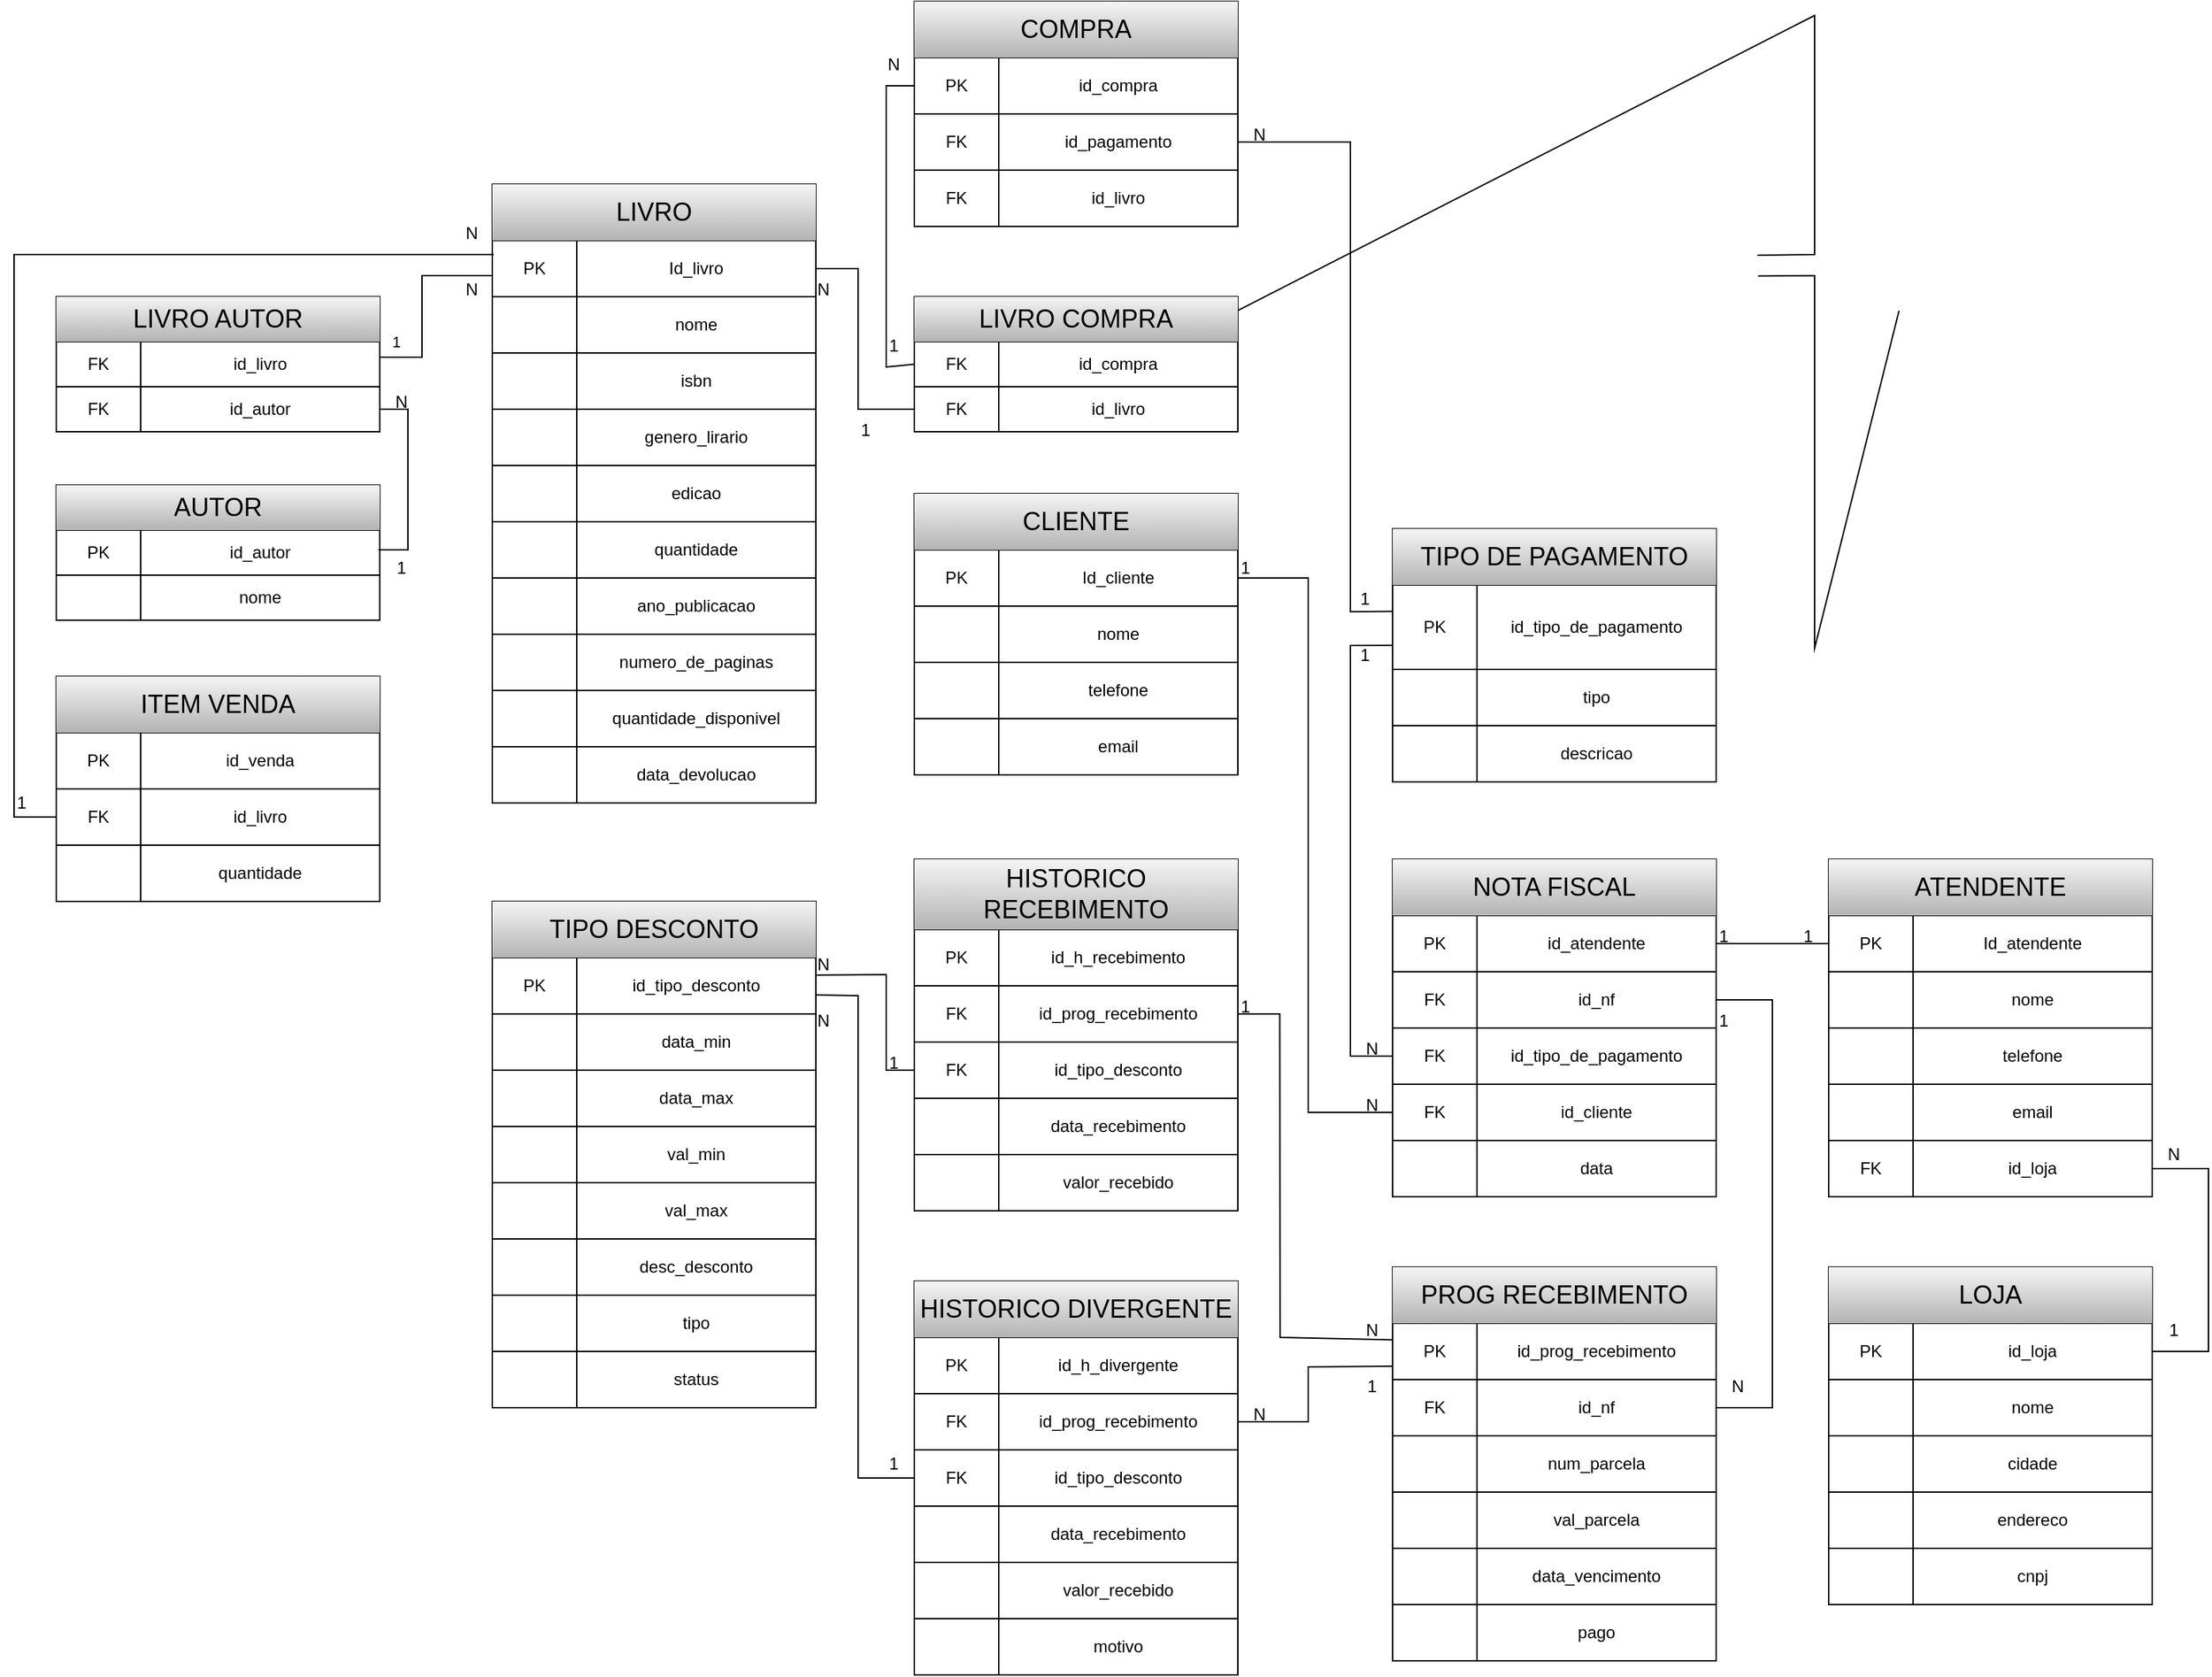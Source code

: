 <mxfile version="26.2.13">
  <diagram name="Página-1" id="df_snZFdFoSauUcQg7fh">
    <mxGraphModel dx="2720" dy="1048" grid="1" gridSize="10" guides="1" tooltips="1" connect="1" arrows="1" fold="1" page="1" pageScale="1" pageWidth="827" pageHeight="1169" math="0" shadow="0">
      <root>
        <mxCell id="0" />
        <mxCell id="1" parent="0" />
        <mxCell id="jNTaSUSKe1fC9ofm2qRA-5" value="" style="shape=table;startSize=0;container=1;collapsible=0;childLayout=tableLayout;" parent="1" vertex="1">
          <mxGeometry x="150" y="290" width="230" height="440" as="geometry" />
        </mxCell>
        <mxCell id="jNTaSUSKe1fC9ofm2qRA-6" value="" style="shape=tableRow;horizontal=0;startSize=0;swimlaneHead=0;swimlaneBody=0;strokeColor=inherit;top=0;left=0;bottom=0;right=0;collapsible=0;dropTarget=0;fillColor=none;points=[[0,0.5],[1,0.5]];portConstraint=eastwest;" parent="jNTaSUSKe1fC9ofm2qRA-5" vertex="1">
          <mxGeometry width="230" height="40" as="geometry" />
        </mxCell>
        <mxCell id="jNTaSUSKe1fC9ofm2qRA-18" value="&lt;font style=&quot;font-size: 18px;&quot;&gt;LIVRO&lt;/font&gt;" style="shape=partialRectangle;html=1;whiteSpace=wrap;connectable=0;strokeColor=#666666;overflow=hidden;fillColor=#f5f5f5;top=0;left=0;bottom=0;right=0;pointerEvents=1;rowspan=1;colspan=2;gradientColor=#b3b3b3;" parent="jNTaSUSKe1fC9ofm2qRA-6" vertex="1">
          <mxGeometry width="230" height="40" as="geometry">
            <mxRectangle width="60" height="40" as="alternateBounds" />
          </mxGeometry>
        </mxCell>
        <mxCell id="jNTaSUSKe1fC9ofm2qRA-7" value="&lt;font style=&quot;font-size: 18px;&quot;&gt;Livro&lt;/font&gt;" style="shape=partialRectangle;html=1;whiteSpace=wrap;connectable=0;strokeColor=inherit;overflow=hidden;fillColor=none;top=0;left=0;bottom=0;right=0;pointerEvents=1;" parent="jNTaSUSKe1fC9ofm2qRA-6" vertex="1" visible="0">
          <mxGeometry x="60" width="170" height="40" as="geometry">
            <mxRectangle width="170" height="40" as="alternateBounds" />
          </mxGeometry>
        </mxCell>
        <mxCell id="jNTaSUSKe1fC9ofm2qRA-8" value="" style="shape=tableRow;horizontal=0;startSize=0;swimlaneHead=0;swimlaneBody=0;strokeColor=inherit;top=0;left=0;bottom=0;right=0;collapsible=0;dropTarget=0;fillColor=none;points=[[0,0.5],[1,0.5]];portConstraint=eastwest;" parent="jNTaSUSKe1fC9ofm2qRA-5" vertex="1">
          <mxGeometry y="40" width="230" height="40" as="geometry" />
        </mxCell>
        <mxCell id="jNTaSUSKe1fC9ofm2qRA-19" value="PK" style="shape=partialRectangle;html=1;whiteSpace=wrap;connectable=0;strokeColor=inherit;overflow=hidden;fillColor=none;top=0;left=0;bottom=0;right=0;pointerEvents=1;" parent="jNTaSUSKe1fC9ofm2qRA-8" vertex="1">
          <mxGeometry width="60" height="40" as="geometry">
            <mxRectangle width="60" height="40" as="alternateBounds" />
          </mxGeometry>
        </mxCell>
        <mxCell id="jNTaSUSKe1fC9ofm2qRA-9" value="Id_livro" style="shape=partialRectangle;html=1;whiteSpace=wrap;connectable=0;strokeColor=inherit;overflow=hidden;fillColor=none;top=0;left=0;bottom=0;right=0;pointerEvents=1;" parent="jNTaSUSKe1fC9ofm2qRA-8" vertex="1">
          <mxGeometry x="60" width="170" height="40" as="geometry">
            <mxRectangle width="170" height="40" as="alternateBounds" />
          </mxGeometry>
        </mxCell>
        <mxCell id="jNTaSUSKe1fC9ofm2qRA-10" value="" style="shape=tableRow;horizontal=0;startSize=0;swimlaneHead=0;swimlaneBody=0;strokeColor=inherit;top=0;left=0;bottom=0;right=0;collapsible=0;dropTarget=0;fillColor=none;points=[[0,0.5],[1,0.5]];portConstraint=eastwest;" parent="jNTaSUSKe1fC9ofm2qRA-5" vertex="1">
          <mxGeometry y="80" width="230" height="40" as="geometry" />
        </mxCell>
        <mxCell id="jNTaSUSKe1fC9ofm2qRA-20" style="shape=partialRectangle;html=1;whiteSpace=wrap;connectable=0;strokeColor=inherit;overflow=hidden;fillColor=none;top=0;left=0;bottom=0;right=0;pointerEvents=1;" parent="jNTaSUSKe1fC9ofm2qRA-10" vertex="1">
          <mxGeometry width="60" height="40" as="geometry">
            <mxRectangle width="60" height="40" as="alternateBounds" />
          </mxGeometry>
        </mxCell>
        <mxCell id="jNTaSUSKe1fC9ofm2qRA-11" value="nome" style="shape=partialRectangle;html=1;whiteSpace=wrap;connectable=0;strokeColor=inherit;overflow=hidden;fillColor=none;top=0;left=0;bottom=0;right=0;pointerEvents=1;" parent="jNTaSUSKe1fC9ofm2qRA-10" vertex="1">
          <mxGeometry x="60" width="170" height="40" as="geometry">
            <mxRectangle width="170" height="40" as="alternateBounds" />
          </mxGeometry>
        </mxCell>
        <mxCell id="jNTaSUSKe1fC9ofm2qRA-253" style="shape=tableRow;horizontal=0;startSize=0;swimlaneHead=0;swimlaneBody=0;strokeColor=inherit;top=0;left=0;bottom=0;right=0;collapsible=0;dropTarget=0;fillColor=none;points=[[0,0.5],[1,0.5]];portConstraint=eastwest;" parent="jNTaSUSKe1fC9ofm2qRA-5" vertex="1">
          <mxGeometry y="120" width="230" height="40" as="geometry" />
        </mxCell>
        <mxCell id="jNTaSUSKe1fC9ofm2qRA-254" style="shape=partialRectangle;html=1;whiteSpace=wrap;connectable=0;strokeColor=inherit;overflow=hidden;fillColor=none;top=0;left=0;bottom=0;right=0;pointerEvents=1;" parent="jNTaSUSKe1fC9ofm2qRA-253" vertex="1">
          <mxGeometry width="60" height="40" as="geometry">
            <mxRectangle width="60" height="40" as="alternateBounds" />
          </mxGeometry>
        </mxCell>
        <mxCell id="jNTaSUSKe1fC9ofm2qRA-255" value="isbn" style="shape=partialRectangle;html=1;whiteSpace=wrap;connectable=0;strokeColor=inherit;overflow=hidden;fillColor=none;top=0;left=0;bottom=0;right=0;pointerEvents=1;" parent="jNTaSUSKe1fC9ofm2qRA-253" vertex="1">
          <mxGeometry x="60" width="170" height="40" as="geometry">
            <mxRectangle width="170" height="40" as="alternateBounds" />
          </mxGeometry>
        </mxCell>
        <mxCell id="jNTaSUSKe1fC9ofm2qRA-14" value="" style="shape=tableRow;horizontal=0;startSize=0;swimlaneHead=0;swimlaneBody=0;strokeColor=inherit;top=0;left=0;bottom=0;right=0;collapsible=0;dropTarget=0;fillColor=none;points=[[0,0.5],[1,0.5]];portConstraint=eastwest;" parent="jNTaSUSKe1fC9ofm2qRA-5" vertex="1">
          <mxGeometry y="160" width="230" height="40" as="geometry" />
        </mxCell>
        <mxCell id="jNTaSUSKe1fC9ofm2qRA-22" style="shape=partialRectangle;html=1;whiteSpace=wrap;connectable=0;strokeColor=inherit;overflow=hidden;fillColor=none;top=0;left=0;bottom=0;right=0;pointerEvents=1;" parent="jNTaSUSKe1fC9ofm2qRA-14" vertex="1">
          <mxGeometry width="60" height="40" as="geometry">
            <mxRectangle width="60" height="40" as="alternateBounds" />
          </mxGeometry>
        </mxCell>
        <mxCell id="jNTaSUSKe1fC9ofm2qRA-15" value="genero_lirario" style="shape=partialRectangle;html=1;whiteSpace=wrap;connectable=0;strokeColor=inherit;overflow=hidden;fillColor=none;top=0;left=0;bottom=0;right=0;pointerEvents=1;" parent="jNTaSUSKe1fC9ofm2qRA-14" vertex="1">
          <mxGeometry x="60" width="170" height="40" as="geometry">
            <mxRectangle width="170" height="40" as="alternateBounds" />
          </mxGeometry>
        </mxCell>
        <mxCell id="jNTaSUSKe1fC9ofm2qRA-16" value="" style="shape=tableRow;horizontal=0;startSize=0;swimlaneHead=0;swimlaneBody=0;strokeColor=inherit;top=0;left=0;bottom=0;right=0;collapsible=0;dropTarget=0;fillColor=none;points=[[0,0.5],[1,0.5]];portConstraint=eastwest;" parent="jNTaSUSKe1fC9ofm2qRA-5" vertex="1">
          <mxGeometry y="200" width="230" height="40" as="geometry" />
        </mxCell>
        <mxCell id="jNTaSUSKe1fC9ofm2qRA-23" style="shape=partialRectangle;html=1;whiteSpace=wrap;connectable=0;strokeColor=inherit;overflow=hidden;fillColor=none;top=0;left=0;bottom=0;right=0;pointerEvents=1;" parent="jNTaSUSKe1fC9ofm2qRA-16" vertex="1">
          <mxGeometry width="60" height="40" as="geometry">
            <mxRectangle width="60" height="40" as="alternateBounds" />
          </mxGeometry>
        </mxCell>
        <mxCell id="jNTaSUSKe1fC9ofm2qRA-17" value="edicao" style="shape=partialRectangle;html=1;whiteSpace=wrap;connectable=0;strokeColor=inherit;overflow=hidden;fillColor=none;top=0;left=0;bottom=0;right=0;pointerEvents=1;" parent="jNTaSUSKe1fC9ofm2qRA-16" vertex="1">
          <mxGeometry x="60" width="170" height="40" as="geometry">
            <mxRectangle width="170" height="40" as="alternateBounds" />
          </mxGeometry>
        </mxCell>
        <mxCell id="-hLwLj78S3W-SjMAlXVM-20" style="shape=tableRow;horizontal=0;startSize=0;swimlaneHead=0;swimlaneBody=0;strokeColor=inherit;top=0;left=0;bottom=0;right=0;collapsible=0;dropTarget=0;fillColor=none;points=[[0,0.5],[1,0.5]];portConstraint=eastwest;" parent="jNTaSUSKe1fC9ofm2qRA-5" vertex="1">
          <mxGeometry y="240" width="230" height="40" as="geometry" />
        </mxCell>
        <mxCell id="-hLwLj78S3W-SjMAlXVM-21" style="shape=partialRectangle;html=1;whiteSpace=wrap;connectable=0;strokeColor=inherit;overflow=hidden;fillColor=none;top=0;left=0;bottom=0;right=0;pointerEvents=1;" parent="-hLwLj78S3W-SjMAlXVM-20" vertex="1">
          <mxGeometry width="60" height="40" as="geometry">
            <mxRectangle width="60" height="40" as="alternateBounds" />
          </mxGeometry>
        </mxCell>
        <mxCell id="-hLwLj78S3W-SjMAlXVM-22" value="quantidade" style="shape=partialRectangle;html=1;whiteSpace=wrap;connectable=0;strokeColor=inherit;overflow=hidden;fillColor=none;top=0;left=0;bottom=0;right=0;pointerEvents=1;" parent="-hLwLj78S3W-SjMAlXVM-20" vertex="1">
          <mxGeometry x="60" width="170" height="40" as="geometry">
            <mxRectangle width="170" height="40" as="alternateBounds" />
          </mxGeometry>
        </mxCell>
        <mxCell id="jNTaSUSKe1fC9ofm2qRA-60" style="shape=tableRow;horizontal=0;startSize=0;swimlaneHead=0;swimlaneBody=0;strokeColor=inherit;top=0;left=0;bottom=0;right=0;collapsible=0;dropTarget=0;fillColor=none;points=[[0,0.5],[1,0.5]];portConstraint=eastwest;" parent="jNTaSUSKe1fC9ofm2qRA-5" vertex="1">
          <mxGeometry y="280" width="230" height="40" as="geometry" />
        </mxCell>
        <mxCell id="jNTaSUSKe1fC9ofm2qRA-61" style="shape=partialRectangle;html=1;whiteSpace=wrap;connectable=0;strokeColor=inherit;overflow=hidden;fillColor=none;top=0;left=0;bottom=0;right=0;pointerEvents=1;" parent="jNTaSUSKe1fC9ofm2qRA-60" vertex="1">
          <mxGeometry width="60" height="40" as="geometry">
            <mxRectangle width="60" height="40" as="alternateBounds" />
          </mxGeometry>
        </mxCell>
        <mxCell id="jNTaSUSKe1fC9ofm2qRA-62" value="ano_publicacao" style="shape=partialRectangle;html=1;whiteSpace=wrap;connectable=0;strokeColor=inherit;overflow=hidden;fillColor=none;top=0;left=0;bottom=0;right=0;pointerEvents=1;" parent="jNTaSUSKe1fC9ofm2qRA-60" vertex="1">
          <mxGeometry x="60" width="170" height="40" as="geometry">
            <mxRectangle width="170" height="40" as="alternateBounds" />
          </mxGeometry>
        </mxCell>
        <mxCell id="-hLwLj78S3W-SjMAlXVM-1" style="shape=tableRow;horizontal=0;startSize=0;swimlaneHead=0;swimlaneBody=0;strokeColor=inherit;top=0;left=0;bottom=0;right=0;collapsible=0;dropTarget=0;fillColor=none;points=[[0,0.5],[1,0.5]];portConstraint=eastwest;" parent="jNTaSUSKe1fC9ofm2qRA-5" vertex="1">
          <mxGeometry y="320" width="230" height="40" as="geometry" />
        </mxCell>
        <mxCell id="-hLwLj78S3W-SjMAlXVM-2" style="shape=partialRectangle;html=1;whiteSpace=wrap;connectable=0;strokeColor=inherit;overflow=hidden;fillColor=none;top=0;left=0;bottom=0;right=0;pointerEvents=1;" parent="-hLwLj78S3W-SjMAlXVM-1" vertex="1">
          <mxGeometry width="60" height="40" as="geometry">
            <mxRectangle width="60" height="40" as="alternateBounds" />
          </mxGeometry>
        </mxCell>
        <mxCell id="-hLwLj78S3W-SjMAlXVM-3" value="numero_de_paginas" style="shape=partialRectangle;html=1;whiteSpace=wrap;connectable=0;strokeColor=inherit;overflow=hidden;fillColor=none;top=0;left=0;bottom=0;right=0;pointerEvents=1;" parent="-hLwLj78S3W-SjMAlXVM-1" vertex="1">
          <mxGeometry x="60" width="170" height="40" as="geometry">
            <mxRectangle width="170" height="40" as="alternateBounds" />
          </mxGeometry>
        </mxCell>
        <mxCell id="-hLwLj78S3W-SjMAlXVM-7" style="shape=tableRow;horizontal=0;startSize=0;swimlaneHead=0;swimlaneBody=0;strokeColor=inherit;top=0;left=0;bottom=0;right=0;collapsible=0;dropTarget=0;fillColor=none;points=[[0,0.5],[1,0.5]];portConstraint=eastwest;" parent="jNTaSUSKe1fC9ofm2qRA-5" vertex="1">
          <mxGeometry y="360" width="230" height="40" as="geometry" />
        </mxCell>
        <mxCell id="-hLwLj78S3W-SjMAlXVM-8" style="shape=partialRectangle;html=1;whiteSpace=wrap;connectable=0;strokeColor=inherit;overflow=hidden;fillColor=none;top=0;left=0;bottom=0;right=0;pointerEvents=1;" parent="-hLwLj78S3W-SjMAlXVM-7" vertex="1">
          <mxGeometry width="60" height="40" as="geometry">
            <mxRectangle width="60" height="40" as="alternateBounds" />
          </mxGeometry>
        </mxCell>
        <mxCell id="-hLwLj78S3W-SjMAlXVM-9" value="&lt;div&gt;quantidade_disponivel&lt;/div&gt;" style="shape=partialRectangle;html=1;whiteSpace=wrap;connectable=0;strokeColor=inherit;overflow=hidden;fillColor=none;top=0;left=0;bottom=0;right=0;pointerEvents=1;" parent="-hLwLj78S3W-SjMAlXVM-7" vertex="1">
          <mxGeometry x="60" width="170" height="40" as="geometry">
            <mxRectangle width="170" height="40" as="alternateBounds" />
          </mxGeometry>
        </mxCell>
        <mxCell id="gTCKxjx8eckYjmwAqk5_-26" style="shape=tableRow;horizontal=0;startSize=0;swimlaneHead=0;swimlaneBody=0;strokeColor=inherit;top=0;left=0;bottom=0;right=0;collapsible=0;dropTarget=0;fillColor=none;points=[[0,0.5],[1,0.5]];portConstraint=eastwest;" vertex="1" parent="jNTaSUSKe1fC9ofm2qRA-5">
          <mxGeometry y="400" width="230" height="40" as="geometry" />
        </mxCell>
        <mxCell id="gTCKxjx8eckYjmwAqk5_-27" style="shape=partialRectangle;html=1;whiteSpace=wrap;connectable=0;strokeColor=inherit;overflow=hidden;fillColor=none;top=0;left=0;bottom=0;right=0;pointerEvents=1;" vertex="1" parent="gTCKxjx8eckYjmwAqk5_-26">
          <mxGeometry width="60" height="40" as="geometry">
            <mxRectangle width="60" height="40" as="alternateBounds" />
          </mxGeometry>
        </mxCell>
        <mxCell id="gTCKxjx8eckYjmwAqk5_-28" value="data_devolucao" style="shape=partialRectangle;html=1;whiteSpace=wrap;connectable=0;strokeColor=inherit;overflow=hidden;fillColor=none;top=0;left=0;bottom=0;right=0;pointerEvents=1;" vertex="1" parent="gTCKxjx8eckYjmwAqk5_-26">
          <mxGeometry x="60" width="170" height="40" as="geometry">
            <mxRectangle width="170" height="40" as="alternateBounds" />
          </mxGeometry>
        </mxCell>
        <mxCell id="jNTaSUSKe1fC9ofm2qRA-66" value="" style="shape=table;startSize=0;container=1;collapsible=0;childLayout=tableLayout;" parent="1" vertex="1">
          <mxGeometry x="450" y="510" width="230" height="200" as="geometry" />
        </mxCell>
        <mxCell id="jNTaSUSKe1fC9ofm2qRA-67" value="" style="shape=tableRow;horizontal=0;startSize=0;swimlaneHead=0;swimlaneBody=0;strokeColor=inherit;top=0;left=0;bottom=0;right=0;collapsible=0;dropTarget=0;fillColor=none;points=[[0,0.5],[1,0.5]];portConstraint=eastwest;" parent="jNTaSUSKe1fC9ofm2qRA-66" vertex="1">
          <mxGeometry width="230" height="40" as="geometry" />
        </mxCell>
        <mxCell id="jNTaSUSKe1fC9ofm2qRA-68" value="&lt;font style=&quot;font-size: 18px;&quot;&gt;CLIENTE&lt;/font&gt;" style="shape=partialRectangle;html=1;whiteSpace=wrap;connectable=0;strokeColor=#666666;overflow=hidden;fillColor=#f5f5f5;top=0;left=0;bottom=0;right=0;pointerEvents=1;rowspan=1;colspan=2;gradientColor=#b3b3b3;" parent="jNTaSUSKe1fC9ofm2qRA-67" vertex="1">
          <mxGeometry width="230" height="40" as="geometry">
            <mxRectangle width="60" height="40" as="alternateBounds" />
          </mxGeometry>
        </mxCell>
        <mxCell id="jNTaSUSKe1fC9ofm2qRA-69" value="&lt;font style=&quot;font-size: 18px;&quot;&gt;Livro&lt;/font&gt;" style="shape=partialRectangle;html=1;whiteSpace=wrap;connectable=0;strokeColor=inherit;overflow=hidden;fillColor=none;top=0;left=0;bottom=0;right=0;pointerEvents=1;" parent="jNTaSUSKe1fC9ofm2qRA-67" vertex="1" visible="0">
          <mxGeometry x="60" width="170" height="40" as="geometry">
            <mxRectangle width="170" height="40" as="alternateBounds" />
          </mxGeometry>
        </mxCell>
        <mxCell id="jNTaSUSKe1fC9ofm2qRA-70" value="" style="shape=tableRow;horizontal=0;startSize=0;swimlaneHead=0;swimlaneBody=0;strokeColor=inherit;top=0;left=0;bottom=0;right=0;collapsible=0;dropTarget=0;fillColor=none;points=[[0,0.5],[1,0.5]];portConstraint=eastwest;" parent="jNTaSUSKe1fC9ofm2qRA-66" vertex="1">
          <mxGeometry y="40" width="230" height="40" as="geometry" />
        </mxCell>
        <mxCell id="jNTaSUSKe1fC9ofm2qRA-71" value="PK" style="shape=partialRectangle;html=1;whiteSpace=wrap;connectable=0;strokeColor=inherit;overflow=hidden;fillColor=none;top=0;left=0;bottom=0;right=0;pointerEvents=1;" parent="jNTaSUSKe1fC9ofm2qRA-70" vertex="1">
          <mxGeometry width="60" height="40" as="geometry">
            <mxRectangle width="60" height="40" as="alternateBounds" />
          </mxGeometry>
        </mxCell>
        <mxCell id="jNTaSUSKe1fC9ofm2qRA-72" value="Id_cliente" style="shape=partialRectangle;html=1;whiteSpace=wrap;connectable=0;strokeColor=inherit;overflow=hidden;fillColor=none;top=0;left=0;bottom=0;right=0;pointerEvents=1;" parent="jNTaSUSKe1fC9ofm2qRA-70" vertex="1">
          <mxGeometry x="60" width="170" height="40" as="geometry">
            <mxRectangle width="170" height="40" as="alternateBounds" />
          </mxGeometry>
        </mxCell>
        <mxCell id="jNTaSUSKe1fC9ofm2qRA-73" value="" style="shape=tableRow;horizontal=0;startSize=0;swimlaneHead=0;swimlaneBody=0;strokeColor=inherit;top=0;left=0;bottom=0;right=0;collapsible=0;dropTarget=0;fillColor=none;points=[[0,0.5],[1,0.5]];portConstraint=eastwest;" parent="jNTaSUSKe1fC9ofm2qRA-66" vertex="1">
          <mxGeometry y="80" width="230" height="40" as="geometry" />
        </mxCell>
        <mxCell id="jNTaSUSKe1fC9ofm2qRA-74" style="shape=partialRectangle;html=1;whiteSpace=wrap;connectable=0;strokeColor=inherit;overflow=hidden;fillColor=none;top=0;left=0;bottom=0;right=0;pointerEvents=1;" parent="jNTaSUSKe1fC9ofm2qRA-73" vertex="1">
          <mxGeometry width="60" height="40" as="geometry">
            <mxRectangle width="60" height="40" as="alternateBounds" />
          </mxGeometry>
        </mxCell>
        <mxCell id="jNTaSUSKe1fC9ofm2qRA-75" value="nome" style="shape=partialRectangle;html=1;whiteSpace=wrap;connectable=0;strokeColor=inherit;overflow=hidden;fillColor=none;top=0;left=0;bottom=0;right=0;pointerEvents=1;" parent="jNTaSUSKe1fC9ofm2qRA-73" vertex="1">
          <mxGeometry x="60" width="170" height="40" as="geometry">
            <mxRectangle width="170" height="40" as="alternateBounds" />
          </mxGeometry>
        </mxCell>
        <mxCell id="jNTaSUSKe1fC9ofm2qRA-76" value="" style="shape=tableRow;horizontal=0;startSize=0;swimlaneHead=0;swimlaneBody=0;strokeColor=inherit;top=0;left=0;bottom=0;right=0;collapsible=0;dropTarget=0;fillColor=none;points=[[0,0.5],[1,0.5]];portConstraint=eastwest;" parent="jNTaSUSKe1fC9ofm2qRA-66" vertex="1">
          <mxGeometry y="120" width="230" height="40" as="geometry" />
        </mxCell>
        <mxCell id="jNTaSUSKe1fC9ofm2qRA-77" style="shape=partialRectangle;html=1;whiteSpace=wrap;connectable=0;strokeColor=inherit;overflow=hidden;fillColor=none;top=0;left=0;bottom=0;right=0;pointerEvents=1;" parent="jNTaSUSKe1fC9ofm2qRA-76" vertex="1">
          <mxGeometry width="60" height="40" as="geometry">
            <mxRectangle width="60" height="40" as="alternateBounds" />
          </mxGeometry>
        </mxCell>
        <mxCell id="jNTaSUSKe1fC9ofm2qRA-78" value="telefone" style="shape=partialRectangle;html=1;whiteSpace=wrap;connectable=0;strokeColor=inherit;overflow=hidden;fillColor=none;top=0;left=0;bottom=0;right=0;pointerEvents=1;" parent="jNTaSUSKe1fC9ofm2qRA-76" vertex="1">
          <mxGeometry x="60" width="170" height="40" as="geometry">
            <mxRectangle width="170" height="40" as="alternateBounds" />
          </mxGeometry>
        </mxCell>
        <mxCell id="jNTaSUSKe1fC9ofm2qRA-79" value="" style="shape=tableRow;horizontal=0;startSize=0;swimlaneHead=0;swimlaneBody=0;strokeColor=inherit;top=0;left=0;bottom=0;right=0;collapsible=0;dropTarget=0;fillColor=none;points=[[0,0.5],[1,0.5]];portConstraint=eastwest;" parent="jNTaSUSKe1fC9ofm2qRA-66" vertex="1">
          <mxGeometry y="160" width="230" height="40" as="geometry" />
        </mxCell>
        <mxCell id="jNTaSUSKe1fC9ofm2qRA-80" style="shape=partialRectangle;html=1;whiteSpace=wrap;connectable=0;strokeColor=inherit;overflow=hidden;fillColor=none;top=0;left=0;bottom=0;right=0;pointerEvents=1;" parent="jNTaSUSKe1fC9ofm2qRA-79" vertex="1">
          <mxGeometry width="60" height="40" as="geometry">
            <mxRectangle width="60" height="40" as="alternateBounds" />
          </mxGeometry>
        </mxCell>
        <mxCell id="jNTaSUSKe1fC9ofm2qRA-81" value="email" style="shape=partialRectangle;html=1;whiteSpace=wrap;connectable=0;strokeColor=inherit;overflow=hidden;fillColor=none;top=0;left=0;bottom=0;right=0;pointerEvents=1;" parent="jNTaSUSKe1fC9ofm2qRA-79" vertex="1">
          <mxGeometry x="60" width="170" height="40" as="geometry">
            <mxRectangle width="170" height="40" as="alternateBounds" />
          </mxGeometry>
        </mxCell>
        <mxCell id="jNTaSUSKe1fC9ofm2qRA-91" value="" style="shape=table;startSize=0;container=1;collapsible=0;childLayout=tableLayout;" parent="1" vertex="1">
          <mxGeometry x="1100" y="770" width="230" height="240" as="geometry" />
        </mxCell>
        <mxCell id="jNTaSUSKe1fC9ofm2qRA-92" value="" style="shape=tableRow;horizontal=0;startSize=0;swimlaneHead=0;swimlaneBody=0;strokeColor=inherit;top=0;left=0;bottom=0;right=0;collapsible=0;dropTarget=0;fillColor=none;points=[[0,0.5],[1,0.5]];portConstraint=eastwest;" parent="jNTaSUSKe1fC9ofm2qRA-91" vertex="1">
          <mxGeometry width="230" height="40" as="geometry" />
        </mxCell>
        <mxCell id="jNTaSUSKe1fC9ofm2qRA-93" value="&lt;span style=&quot;font-size: 18px;&quot;&gt;ATENDENTE&lt;/span&gt;" style="shape=partialRectangle;html=1;whiteSpace=wrap;connectable=0;strokeColor=#666666;overflow=hidden;fillColor=#f5f5f5;top=0;left=0;bottom=0;right=0;pointerEvents=1;rowspan=1;colspan=2;gradientColor=#b3b3b3;" parent="jNTaSUSKe1fC9ofm2qRA-92" vertex="1">
          <mxGeometry width="230" height="40" as="geometry">
            <mxRectangle width="60" height="40" as="alternateBounds" />
          </mxGeometry>
        </mxCell>
        <mxCell id="jNTaSUSKe1fC9ofm2qRA-94" value="&lt;font style=&quot;font-size: 18px;&quot;&gt;Livro&lt;/font&gt;" style="shape=partialRectangle;html=1;whiteSpace=wrap;connectable=0;strokeColor=inherit;overflow=hidden;fillColor=none;top=0;left=0;bottom=0;right=0;pointerEvents=1;" parent="jNTaSUSKe1fC9ofm2qRA-92" vertex="1" visible="0">
          <mxGeometry x="60" width="170" height="40" as="geometry">
            <mxRectangle width="170" height="40" as="alternateBounds" />
          </mxGeometry>
        </mxCell>
        <mxCell id="jNTaSUSKe1fC9ofm2qRA-95" value="" style="shape=tableRow;horizontal=0;startSize=0;swimlaneHead=0;swimlaneBody=0;strokeColor=inherit;top=0;left=0;bottom=0;right=0;collapsible=0;dropTarget=0;fillColor=none;points=[[0,0.5],[1,0.5]];portConstraint=eastwest;" parent="jNTaSUSKe1fC9ofm2qRA-91" vertex="1">
          <mxGeometry y="40" width="230" height="40" as="geometry" />
        </mxCell>
        <mxCell id="jNTaSUSKe1fC9ofm2qRA-96" value="PK" style="shape=partialRectangle;html=1;whiteSpace=wrap;connectable=0;strokeColor=inherit;overflow=hidden;fillColor=none;top=0;left=0;bottom=0;right=0;pointerEvents=1;" parent="jNTaSUSKe1fC9ofm2qRA-95" vertex="1">
          <mxGeometry width="60" height="40" as="geometry">
            <mxRectangle width="60" height="40" as="alternateBounds" />
          </mxGeometry>
        </mxCell>
        <mxCell id="jNTaSUSKe1fC9ofm2qRA-97" value="Id_atendente" style="shape=partialRectangle;html=1;whiteSpace=wrap;connectable=0;strokeColor=inherit;overflow=hidden;fillColor=none;top=0;left=0;bottom=0;right=0;pointerEvents=1;" parent="jNTaSUSKe1fC9ofm2qRA-95" vertex="1">
          <mxGeometry x="60" width="170" height="40" as="geometry">
            <mxRectangle width="170" height="40" as="alternateBounds" />
          </mxGeometry>
        </mxCell>
        <mxCell id="jNTaSUSKe1fC9ofm2qRA-98" value="" style="shape=tableRow;horizontal=0;startSize=0;swimlaneHead=0;swimlaneBody=0;strokeColor=inherit;top=0;left=0;bottom=0;right=0;collapsible=0;dropTarget=0;fillColor=none;points=[[0,0.5],[1,0.5]];portConstraint=eastwest;" parent="jNTaSUSKe1fC9ofm2qRA-91" vertex="1">
          <mxGeometry y="80" width="230" height="40" as="geometry" />
        </mxCell>
        <mxCell id="jNTaSUSKe1fC9ofm2qRA-99" style="shape=partialRectangle;html=1;whiteSpace=wrap;connectable=0;strokeColor=inherit;overflow=hidden;fillColor=none;top=0;left=0;bottom=0;right=0;pointerEvents=1;" parent="jNTaSUSKe1fC9ofm2qRA-98" vertex="1">
          <mxGeometry width="60" height="40" as="geometry">
            <mxRectangle width="60" height="40" as="alternateBounds" />
          </mxGeometry>
        </mxCell>
        <mxCell id="jNTaSUSKe1fC9ofm2qRA-100" value="nome" style="shape=partialRectangle;html=1;whiteSpace=wrap;connectable=0;strokeColor=inherit;overflow=hidden;fillColor=none;top=0;left=0;bottom=0;right=0;pointerEvents=1;" parent="jNTaSUSKe1fC9ofm2qRA-98" vertex="1">
          <mxGeometry x="60" width="170" height="40" as="geometry">
            <mxRectangle width="170" height="40" as="alternateBounds" />
          </mxGeometry>
        </mxCell>
        <mxCell id="jNTaSUSKe1fC9ofm2qRA-101" value="" style="shape=tableRow;horizontal=0;startSize=0;swimlaneHead=0;swimlaneBody=0;strokeColor=inherit;top=0;left=0;bottom=0;right=0;collapsible=0;dropTarget=0;fillColor=none;points=[[0,0.5],[1,0.5]];portConstraint=eastwest;" parent="jNTaSUSKe1fC9ofm2qRA-91" vertex="1">
          <mxGeometry y="120" width="230" height="40" as="geometry" />
        </mxCell>
        <mxCell id="jNTaSUSKe1fC9ofm2qRA-102" style="shape=partialRectangle;html=1;whiteSpace=wrap;connectable=0;strokeColor=inherit;overflow=hidden;fillColor=none;top=0;left=0;bottom=0;right=0;pointerEvents=1;" parent="jNTaSUSKe1fC9ofm2qRA-101" vertex="1">
          <mxGeometry width="60" height="40" as="geometry">
            <mxRectangle width="60" height="40" as="alternateBounds" />
          </mxGeometry>
        </mxCell>
        <mxCell id="jNTaSUSKe1fC9ofm2qRA-103" value="telefone" style="shape=partialRectangle;html=1;whiteSpace=wrap;connectable=0;strokeColor=inherit;overflow=hidden;fillColor=none;top=0;left=0;bottom=0;right=0;pointerEvents=1;" parent="jNTaSUSKe1fC9ofm2qRA-101" vertex="1">
          <mxGeometry x="60" width="170" height="40" as="geometry">
            <mxRectangle width="170" height="40" as="alternateBounds" />
          </mxGeometry>
        </mxCell>
        <mxCell id="jNTaSUSKe1fC9ofm2qRA-104" value="" style="shape=tableRow;horizontal=0;startSize=0;swimlaneHead=0;swimlaneBody=0;strokeColor=inherit;top=0;left=0;bottom=0;right=0;collapsible=0;dropTarget=0;fillColor=none;points=[[0,0.5],[1,0.5]];portConstraint=eastwest;" parent="jNTaSUSKe1fC9ofm2qRA-91" vertex="1">
          <mxGeometry y="160" width="230" height="40" as="geometry" />
        </mxCell>
        <mxCell id="jNTaSUSKe1fC9ofm2qRA-105" style="shape=partialRectangle;html=1;whiteSpace=wrap;connectable=0;strokeColor=inherit;overflow=hidden;fillColor=none;top=0;left=0;bottom=0;right=0;pointerEvents=1;" parent="jNTaSUSKe1fC9ofm2qRA-104" vertex="1">
          <mxGeometry width="60" height="40" as="geometry">
            <mxRectangle width="60" height="40" as="alternateBounds" />
          </mxGeometry>
        </mxCell>
        <mxCell id="jNTaSUSKe1fC9ofm2qRA-106" value="email" style="shape=partialRectangle;html=1;whiteSpace=wrap;connectable=0;strokeColor=inherit;overflow=hidden;fillColor=none;top=0;left=0;bottom=0;right=0;pointerEvents=1;" parent="jNTaSUSKe1fC9ofm2qRA-104" vertex="1">
          <mxGeometry x="60" width="170" height="40" as="geometry">
            <mxRectangle width="170" height="40" as="alternateBounds" />
          </mxGeometry>
        </mxCell>
        <mxCell id="gTCKxjx8eckYjmwAqk5_-66" style="shape=tableRow;horizontal=0;startSize=0;swimlaneHead=0;swimlaneBody=0;strokeColor=inherit;top=0;left=0;bottom=0;right=0;collapsible=0;dropTarget=0;fillColor=none;points=[[0,0.5],[1,0.5]];portConstraint=eastwest;" vertex="1" parent="jNTaSUSKe1fC9ofm2qRA-91">
          <mxGeometry y="200" width="230" height="40" as="geometry" />
        </mxCell>
        <mxCell id="gTCKxjx8eckYjmwAqk5_-67" value="FK" style="shape=partialRectangle;html=1;whiteSpace=wrap;connectable=0;strokeColor=inherit;overflow=hidden;fillColor=none;top=0;left=0;bottom=0;right=0;pointerEvents=1;" vertex="1" parent="gTCKxjx8eckYjmwAqk5_-66">
          <mxGeometry width="60" height="40" as="geometry">
            <mxRectangle width="60" height="40" as="alternateBounds" />
          </mxGeometry>
        </mxCell>
        <mxCell id="gTCKxjx8eckYjmwAqk5_-68" value="id_loja" style="shape=partialRectangle;html=1;whiteSpace=wrap;connectable=0;strokeColor=inherit;overflow=hidden;fillColor=none;top=0;left=0;bottom=0;right=0;pointerEvents=1;" vertex="1" parent="gTCKxjx8eckYjmwAqk5_-66">
          <mxGeometry x="60" width="170" height="40" as="geometry">
            <mxRectangle width="170" height="40" as="alternateBounds" />
          </mxGeometry>
        </mxCell>
        <mxCell id="jNTaSUSKe1fC9ofm2qRA-228" value="" style="shape=table;startSize=0;container=1;collapsible=0;childLayout=tableLayout;" parent="1" vertex="1">
          <mxGeometry x="450" y="160" width="230" height="160" as="geometry" />
        </mxCell>
        <mxCell id="jNTaSUSKe1fC9ofm2qRA-229" value="" style="shape=tableRow;horizontal=0;startSize=0;swimlaneHead=0;swimlaneBody=0;strokeColor=inherit;top=0;left=0;bottom=0;right=0;collapsible=0;dropTarget=0;fillColor=none;points=[[0,0.5],[1,0.5]];portConstraint=eastwest;" parent="jNTaSUSKe1fC9ofm2qRA-228" vertex="1">
          <mxGeometry width="230" height="40" as="geometry" />
        </mxCell>
        <mxCell id="jNTaSUSKe1fC9ofm2qRA-230" value="&lt;span style=&quot;font-size: 18px;&quot;&gt;COMPRA&lt;/span&gt;" style="shape=partialRectangle;html=1;whiteSpace=wrap;connectable=0;strokeColor=#666666;overflow=hidden;fillColor=#f5f5f5;top=0;left=0;bottom=0;right=0;pointerEvents=1;rowspan=1;colspan=2;gradientColor=#b3b3b3;" parent="jNTaSUSKe1fC9ofm2qRA-229" vertex="1">
          <mxGeometry width="230" height="40" as="geometry">
            <mxRectangle width="60" height="40" as="alternateBounds" />
          </mxGeometry>
        </mxCell>
        <mxCell id="jNTaSUSKe1fC9ofm2qRA-231" value="&lt;font style=&quot;font-size: 18px;&quot;&gt;Livro&lt;/font&gt;" style="shape=partialRectangle;html=1;whiteSpace=wrap;connectable=0;strokeColor=inherit;overflow=hidden;fillColor=none;top=0;left=0;bottom=0;right=0;pointerEvents=1;" parent="jNTaSUSKe1fC9ofm2qRA-229" vertex="1" visible="0">
          <mxGeometry x="60" width="170" height="40" as="geometry">
            <mxRectangle width="170" height="40" as="alternateBounds" />
          </mxGeometry>
        </mxCell>
        <mxCell id="jNTaSUSKe1fC9ofm2qRA-232" value="" style="shape=tableRow;horizontal=0;startSize=0;swimlaneHead=0;swimlaneBody=0;strokeColor=inherit;top=0;left=0;bottom=0;right=0;collapsible=0;dropTarget=0;fillColor=none;points=[[0,0.5],[1,0.5]];portConstraint=eastwest;" parent="jNTaSUSKe1fC9ofm2qRA-228" vertex="1">
          <mxGeometry y="40" width="230" height="40" as="geometry" />
        </mxCell>
        <mxCell id="jNTaSUSKe1fC9ofm2qRA-233" value="PK" style="shape=partialRectangle;html=1;whiteSpace=wrap;connectable=0;strokeColor=inherit;overflow=hidden;fillColor=none;top=0;left=0;bottom=0;right=0;pointerEvents=1;" parent="jNTaSUSKe1fC9ofm2qRA-232" vertex="1">
          <mxGeometry width="60" height="40" as="geometry">
            <mxRectangle width="60" height="40" as="alternateBounds" />
          </mxGeometry>
        </mxCell>
        <mxCell id="jNTaSUSKe1fC9ofm2qRA-234" value="id_compra" style="shape=partialRectangle;html=1;whiteSpace=wrap;connectable=0;strokeColor=inherit;overflow=hidden;fillColor=none;top=0;left=0;bottom=0;right=0;pointerEvents=1;" parent="jNTaSUSKe1fC9ofm2qRA-232" vertex="1">
          <mxGeometry x="60" width="170" height="40" as="geometry">
            <mxRectangle width="170" height="40" as="alternateBounds" />
          </mxGeometry>
        </mxCell>
        <mxCell id="jNTaSUSKe1fC9ofm2qRA-235" value="" style="shape=tableRow;horizontal=0;startSize=0;swimlaneHead=0;swimlaneBody=0;strokeColor=inherit;top=0;left=0;bottom=0;right=0;collapsible=0;dropTarget=0;fillColor=none;points=[[0,0.5],[1,0.5]];portConstraint=eastwest;" parent="jNTaSUSKe1fC9ofm2qRA-228" vertex="1">
          <mxGeometry y="80" width="230" height="40" as="geometry" />
        </mxCell>
        <mxCell id="jNTaSUSKe1fC9ofm2qRA-236" value="FK" style="shape=partialRectangle;html=1;whiteSpace=wrap;connectable=0;strokeColor=inherit;overflow=hidden;fillColor=none;top=0;left=0;bottom=0;right=0;pointerEvents=1;" parent="jNTaSUSKe1fC9ofm2qRA-235" vertex="1">
          <mxGeometry width="60" height="40" as="geometry">
            <mxRectangle width="60" height="40" as="alternateBounds" />
          </mxGeometry>
        </mxCell>
        <mxCell id="jNTaSUSKe1fC9ofm2qRA-237" value="id_pagamento" style="shape=partialRectangle;html=1;whiteSpace=wrap;connectable=0;strokeColor=inherit;overflow=hidden;fillColor=none;top=0;left=0;bottom=0;right=0;pointerEvents=1;" parent="jNTaSUSKe1fC9ofm2qRA-235" vertex="1">
          <mxGeometry x="60" width="170" height="40" as="geometry">
            <mxRectangle width="170" height="40" as="alternateBounds" />
          </mxGeometry>
        </mxCell>
        <mxCell id="jNTaSUSKe1fC9ofm2qRA-298" style="shape=tableRow;horizontal=0;startSize=0;swimlaneHead=0;swimlaneBody=0;strokeColor=inherit;top=0;left=0;bottom=0;right=0;collapsible=0;dropTarget=0;fillColor=none;points=[[0,0.5],[1,0.5]];portConstraint=eastwest;" parent="jNTaSUSKe1fC9ofm2qRA-228" vertex="1">
          <mxGeometry y="120" width="230" height="40" as="geometry" />
        </mxCell>
        <mxCell id="jNTaSUSKe1fC9ofm2qRA-299" value="FK" style="shape=partialRectangle;html=1;whiteSpace=wrap;connectable=0;strokeColor=inherit;overflow=hidden;fillColor=none;top=0;left=0;bottom=0;right=0;pointerEvents=1;" parent="jNTaSUSKe1fC9ofm2qRA-298" vertex="1">
          <mxGeometry width="60" height="40" as="geometry">
            <mxRectangle width="60" height="40" as="alternateBounds" />
          </mxGeometry>
        </mxCell>
        <mxCell id="jNTaSUSKe1fC9ofm2qRA-300" value="id_livro" style="shape=partialRectangle;html=1;whiteSpace=wrap;connectable=0;strokeColor=inherit;overflow=hidden;fillColor=none;top=0;left=0;bottom=0;right=0;pointerEvents=1;" parent="jNTaSUSKe1fC9ofm2qRA-298" vertex="1">
          <mxGeometry x="60" width="170" height="40" as="geometry">
            <mxRectangle width="170" height="40" as="alternateBounds" />
          </mxGeometry>
        </mxCell>
        <mxCell id="jNTaSUSKe1fC9ofm2qRA-251" value="" style="endArrow=none;html=1;rounded=0;exitX=1;exitY=0.5;exitDx=0;exitDy=0;entryX=1;entryY=0.5;entryDx=0;entryDy=0;" parent="jNTaSUSKe1fC9ofm2qRA-228" source="jNTaSUSKe1fC9ofm2qRA-235" target="jNTaSUSKe1fC9ofm2qRA-235" edge="1">
          <mxGeometry width="50" height="50" relative="1" as="geometry">
            <mxPoint x="50" y="220" as="sourcePoint" />
            <mxPoint x="100" y="170" as="targetPoint" />
          </mxGeometry>
        </mxCell>
        <mxCell id="jNTaSUSKe1fC9ofm2qRA-256" value="" style="shape=table;startSize=0;container=1;collapsible=0;childLayout=tableLayout;" parent="1" vertex="1">
          <mxGeometry x="-160" y="504" width="230" height="96" as="geometry" />
        </mxCell>
        <mxCell id="jNTaSUSKe1fC9ofm2qRA-257" value="" style="shape=tableRow;horizontal=0;startSize=0;swimlaneHead=0;swimlaneBody=0;strokeColor=inherit;top=0;left=0;bottom=0;right=0;collapsible=0;dropTarget=0;fillColor=none;points=[[0,0.5],[1,0.5]];portConstraint=eastwest;" parent="jNTaSUSKe1fC9ofm2qRA-256" vertex="1">
          <mxGeometry width="230" height="32" as="geometry" />
        </mxCell>
        <mxCell id="jNTaSUSKe1fC9ofm2qRA-258" value="&lt;span style=&quot;font-size: 18px;&quot;&gt;AUTOR&lt;/span&gt;" style="shape=partialRectangle;html=1;whiteSpace=wrap;connectable=0;strokeColor=#666666;overflow=hidden;fillColor=#f5f5f5;top=0;left=0;bottom=0;right=0;pointerEvents=1;rowspan=1;colspan=2;gradientColor=#b3b3b3;" parent="jNTaSUSKe1fC9ofm2qRA-257" vertex="1">
          <mxGeometry width="230" height="32" as="geometry">
            <mxRectangle width="60" height="32" as="alternateBounds" />
          </mxGeometry>
        </mxCell>
        <mxCell id="jNTaSUSKe1fC9ofm2qRA-259" value="&lt;font style=&quot;font-size: 18px;&quot;&gt;Livro&lt;/font&gt;" style="shape=partialRectangle;html=1;whiteSpace=wrap;connectable=0;strokeColor=inherit;overflow=hidden;fillColor=none;top=0;left=0;bottom=0;right=0;pointerEvents=1;" parent="jNTaSUSKe1fC9ofm2qRA-257" vertex="1" visible="0">
          <mxGeometry x="60" width="170" height="32" as="geometry">
            <mxRectangle width="170" height="32" as="alternateBounds" />
          </mxGeometry>
        </mxCell>
        <mxCell id="jNTaSUSKe1fC9ofm2qRA-277" value="" style="shape=tableRow;horizontal=0;startSize=0;swimlaneHead=0;swimlaneBody=0;strokeColor=inherit;top=0;left=0;bottom=0;right=0;collapsible=0;dropTarget=0;fillColor=none;points=[[0,0.5],[1,0.5]];portConstraint=eastwest;" parent="jNTaSUSKe1fC9ofm2qRA-256" vertex="1">
          <mxGeometry y="32" width="230" height="32" as="geometry" />
        </mxCell>
        <mxCell id="jNTaSUSKe1fC9ofm2qRA-278" value="PK" style="shape=partialRectangle;html=1;whiteSpace=wrap;connectable=0;strokeColor=inherit;overflow=hidden;fillColor=none;top=0;left=0;bottom=0;right=0;pointerEvents=1;" parent="jNTaSUSKe1fC9ofm2qRA-277" vertex="1">
          <mxGeometry width="60" height="32" as="geometry">
            <mxRectangle width="60" height="32" as="alternateBounds" />
          </mxGeometry>
        </mxCell>
        <mxCell id="jNTaSUSKe1fC9ofm2qRA-279" value="id_autor" style="shape=partialRectangle;html=1;whiteSpace=wrap;connectable=0;strokeColor=inherit;overflow=hidden;fillColor=none;top=0;left=0;bottom=0;right=0;pointerEvents=1;" parent="jNTaSUSKe1fC9ofm2qRA-277" vertex="1">
          <mxGeometry x="60" width="170" height="32" as="geometry">
            <mxRectangle width="170" height="32" as="alternateBounds" />
          </mxGeometry>
        </mxCell>
        <mxCell id="jNTaSUSKe1fC9ofm2qRA-280" value="" style="shape=tableRow;horizontal=0;startSize=0;swimlaneHead=0;swimlaneBody=0;strokeColor=inherit;top=0;left=0;bottom=0;right=0;collapsible=0;dropTarget=0;fillColor=none;points=[[0,0.5],[1,0.5]];portConstraint=eastwest;" parent="jNTaSUSKe1fC9ofm2qRA-256" vertex="1">
          <mxGeometry y="64" width="230" height="32" as="geometry" />
        </mxCell>
        <mxCell id="jNTaSUSKe1fC9ofm2qRA-281" value="" style="shape=partialRectangle;html=1;whiteSpace=wrap;connectable=0;strokeColor=inherit;overflow=hidden;fillColor=none;top=0;left=0;bottom=0;right=0;pointerEvents=1;" parent="jNTaSUSKe1fC9ofm2qRA-280" vertex="1">
          <mxGeometry width="60" height="32" as="geometry">
            <mxRectangle width="60" height="32" as="alternateBounds" />
          </mxGeometry>
        </mxCell>
        <mxCell id="jNTaSUSKe1fC9ofm2qRA-282" value="nome" style="shape=partialRectangle;html=1;whiteSpace=wrap;connectable=0;strokeColor=inherit;overflow=hidden;fillColor=none;top=0;left=0;bottom=0;right=0;pointerEvents=1;" parent="jNTaSUSKe1fC9ofm2qRA-280" vertex="1">
          <mxGeometry x="60" width="170" height="32" as="geometry">
            <mxRectangle width="170" height="32" as="alternateBounds" />
          </mxGeometry>
        </mxCell>
        <mxCell id="WOXGtfcCQ1MFOfjGKgGG-4" value="" style="endArrow=none;html=1;rounded=0;exitX=1;exitY=0.5;exitDx=0;exitDy=0;entryX=-0.002;entryY=0.313;entryDx=0;entryDy=0;entryPerimeter=0;" parent="1" source="jNTaSUSKe1fC9ofm2qRA-235" target="jNTaSUSKe1fC9ofm2qRA-143" edge="1">
          <mxGeometry width="50" height="50" relative="1" as="geometry">
            <mxPoint x="650" y="530" as="sourcePoint" />
            <mxPoint x="825" y="551" as="targetPoint" />
            <Array as="points">
              <mxPoint x="760" y="260" />
              <mxPoint x="760" y="594" />
            </Array>
          </mxGeometry>
        </mxCell>
        <mxCell id="WOXGtfcCQ1MFOfjGKgGG-28" value="" style="endArrow=none;html=1;rounded=0;entryX=1;entryY=0.5;entryDx=0;entryDy=0;" parent="1" edge="1">
          <mxGeometry width="50" height="50" relative="1" as="geometry">
            <mxPoint x="150" y="355" as="sourcePoint" />
            <mxPoint x="60" y="413" as="targetPoint" />
            <Array as="points">
              <mxPoint x="100" y="355" />
              <mxPoint x="100" y="413" />
            </Array>
          </mxGeometry>
        </mxCell>
        <mxCell id="WOXGtfcCQ1MFOfjGKgGG-31" value="" style="endArrow=none;html=1;rounded=0;entryX=1;entryY=0.5;entryDx=0;entryDy=0;exitX=0.997;exitY=0.264;exitDx=0;exitDy=0;exitPerimeter=0;" parent="1" target="jNTaSUSKe1fC9ofm2qRA-185" edge="1">
          <mxGeometry width="50" height="50" relative="1" as="geometry">
            <mxPoint x="1049.31" y="340.56" as="sourcePoint" />
            <mxPoint x="660" y="390" as="targetPoint" />
            <Array as="points">
              <mxPoint x="1090" y="340" />
              <mxPoint x="1090" y="170" />
            </Array>
          </mxGeometry>
        </mxCell>
        <mxCell id="-hLwLj78S3W-SjMAlXVM-6" value="" style="endArrow=none;html=1;rounded=0;entryX=1;entryY=0.5;entryDx=0;entryDy=0;exitX=0;exitY=0.5;exitDx=0;exitDy=0;" parent="1" source="gTCKxjx8eckYjmwAqk5_-90" target="jNTaSUSKe1fC9ofm2qRA-8" edge="1">
          <mxGeometry width="50" height="50" relative="1" as="geometry">
            <mxPoint x="440" y="400" as="sourcePoint" />
            <mxPoint x="120" y="150" as="targetPoint" />
            <Array as="points">
              <mxPoint x="410" y="450" />
              <mxPoint x="410" y="350" />
            </Array>
          </mxGeometry>
        </mxCell>
        <mxCell id="-hLwLj78S3W-SjMAlXVM-35" value="1" style="text;html=1;align=center;verticalAlign=middle;resizable=0;points=[];autosize=1;strokeColor=none;fillColor=none;" parent="1" vertex="1">
          <mxGeometry x="755" y="570" width="30" height="30" as="geometry" />
        </mxCell>
        <mxCell id="-hLwLj78S3W-SjMAlXVM-36" value="N" style="text;html=1;align=center;verticalAlign=middle;resizable=0;points=[];autosize=1;strokeColor=none;fillColor=none;" parent="1" vertex="1">
          <mxGeometry x="680" y="240" width="30" height="30" as="geometry" />
        </mxCell>
        <mxCell id="-hLwLj78S3W-SjMAlXVM-41" value="N" style="text;html=1;align=center;verticalAlign=middle;resizable=0;points=[];autosize=1;strokeColor=none;fillColor=none;" parent="1" vertex="1">
          <mxGeometry x="370" y="350" width="30" height="30" as="geometry" />
        </mxCell>
        <mxCell id="-hLwLj78S3W-SjMAlXVM-43" value="N" style="text;html=1;align=center;verticalAlign=middle;resizable=0;points=[];autosize=1;strokeColor=none;fillColor=none;" parent="1" vertex="1">
          <mxGeometry x="420" y="190" width="30" height="30" as="geometry" />
        </mxCell>
        <mxCell id="-hLwLj78S3W-SjMAlXVM-52" value="N" style="text;html=1;align=center;verticalAlign=middle;resizable=0;points=[];autosize=1;strokeColor=none;fillColor=none;" parent="1" vertex="1">
          <mxGeometry x="120" y="350" width="30" height="30" as="geometry" />
        </mxCell>
        <mxCell id="-hLwLj78S3W-SjMAlXVM-53" value="1" style="edgeLabel;resizable=0;html=1;align=right;verticalAlign=bottom;" parent="1" connectable="0" vertex="1">
          <mxGeometry x="85.0" y="410" as="geometry" />
        </mxCell>
        <mxCell id="IPjbeafxi35UtjL9MRST-2" value="" style="endArrow=none;html=1;rounded=0;exitX=0.999;exitY=0.63;exitDx=0;exitDy=0;exitPerimeter=0;entryX=0;entryY=0.5;entryDx=0;entryDy=0;" parent="1" target="-hLwLj78S3W-SjMAlXVM-87" edge="1">
          <mxGeometry width="50" height="50" relative="1" as="geometry">
            <mxPoint x="1049.77" y="355.2" as="sourcePoint" />
            <mxPoint x="1150" y="380" as="targetPoint" />
            <Array as="points">
              <mxPoint x="1090" y="355" />
              <mxPoint x="1090" y="620" />
            </Array>
          </mxGeometry>
        </mxCell>
        <mxCell id="gT9VgYqtc6GmlGW1Bxi--1" value="" style="shape=table;startSize=0;container=1;collapsible=0;childLayout=tableLayout;" parent="1" vertex="1">
          <mxGeometry x="1100" y="1060" width="230" height="240" as="geometry" />
        </mxCell>
        <mxCell id="gT9VgYqtc6GmlGW1Bxi--2" value="" style="shape=tableRow;horizontal=0;startSize=0;swimlaneHead=0;swimlaneBody=0;strokeColor=inherit;top=0;left=0;bottom=0;right=0;collapsible=0;dropTarget=0;fillColor=none;points=[[0,0.5],[1,0.5]];portConstraint=eastwest;" parent="gT9VgYqtc6GmlGW1Bxi--1" vertex="1">
          <mxGeometry width="230" height="40" as="geometry" />
        </mxCell>
        <mxCell id="gT9VgYqtc6GmlGW1Bxi--3" value="&lt;span style=&quot;font-size: 18px;&quot;&gt;LOJA&lt;/span&gt;" style="shape=partialRectangle;html=1;whiteSpace=wrap;connectable=0;strokeColor=#666666;overflow=hidden;fillColor=#f5f5f5;top=0;left=0;bottom=0;right=0;pointerEvents=1;rowspan=1;colspan=2;gradientColor=#b3b3b3;" parent="gT9VgYqtc6GmlGW1Bxi--2" vertex="1">
          <mxGeometry width="230" height="40" as="geometry">
            <mxRectangle width="60" height="40" as="alternateBounds" />
          </mxGeometry>
        </mxCell>
        <mxCell id="gT9VgYqtc6GmlGW1Bxi--4" value="&lt;font style=&quot;font-size: 18px;&quot;&gt;Livro&lt;/font&gt;" style="shape=partialRectangle;html=1;whiteSpace=wrap;connectable=0;strokeColor=inherit;overflow=hidden;fillColor=none;top=0;left=0;bottom=0;right=0;pointerEvents=1;" parent="gT9VgYqtc6GmlGW1Bxi--2" vertex="1" visible="0">
          <mxGeometry x="60" width="170" height="40" as="geometry">
            <mxRectangle width="170" height="40" as="alternateBounds" />
          </mxGeometry>
        </mxCell>
        <mxCell id="gT9VgYqtc6GmlGW1Bxi--5" value="" style="shape=tableRow;horizontal=0;startSize=0;swimlaneHead=0;swimlaneBody=0;strokeColor=inherit;top=0;left=0;bottom=0;right=0;collapsible=0;dropTarget=0;fillColor=none;points=[[0,0.5],[1,0.5]];portConstraint=eastwest;" parent="gT9VgYqtc6GmlGW1Bxi--1" vertex="1">
          <mxGeometry y="40" width="230" height="40" as="geometry" />
        </mxCell>
        <mxCell id="gT9VgYqtc6GmlGW1Bxi--6" value="PK" style="shape=partialRectangle;html=1;whiteSpace=wrap;connectable=0;strokeColor=inherit;overflow=hidden;fillColor=none;top=0;left=0;bottom=0;right=0;pointerEvents=1;" parent="gT9VgYqtc6GmlGW1Bxi--5" vertex="1">
          <mxGeometry width="60" height="40" as="geometry">
            <mxRectangle width="60" height="40" as="alternateBounds" />
          </mxGeometry>
        </mxCell>
        <mxCell id="gT9VgYqtc6GmlGW1Bxi--7" value="id_loja" style="shape=partialRectangle;html=1;whiteSpace=wrap;connectable=0;strokeColor=inherit;overflow=hidden;fillColor=none;top=0;left=0;bottom=0;right=0;pointerEvents=1;" parent="gT9VgYqtc6GmlGW1Bxi--5" vertex="1">
          <mxGeometry x="60" width="170" height="40" as="geometry">
            <mxRectangle width="170" height="40" as="alternateBounds" />
          </mxGeometry>
        </mxCell>
        <mxCell id="gT9VgYqtc6GmlGW1Bxi--8" value="" style="shape=tableRow;horizontal=0;startSize=0;swimlaneHead=0;swimlaneBody=0;strokeColor=inherit;top=0;left=0;bottom=0;right=0;collapsible=0;dropTarget=0;fillColor=none;points=[[0,0.5],[1,0.5]];portConstraint=eastwest;" parent="gT9VgYqtc6GmlGW1Bxi--1" vertex="1">
          <mxGeometry y="80" width="230" height="40" as="geometry" />
        </mxCell>
        <mxCell id="gT9VgYqtc6GmlGW1Bxi--9" value="" style="shape=partialRectangle;html=1;whiteSpace=wrap;connectable=0;strokeColor=inherit;overflow=hidden;fillColor=none;top=0;left=0;bottom=0;right=0;pointerEvents=1;" parent="gT9VgYqtc6GmlGW1Bxi--8" vertex="1">
          <mxGeometry width="60" height="40" as="geometry">
            <mxRectangle width="60" height="40" as="alternateBounds" />
          </mxGeometry>
        </mxCell>
        <mxCell id="gT9VgYqtc6GmlGW1Bxi--10" value="nome" style="shape=partialRectangle;html=1;whiteSpace=wrap;connectable=0;strokeColor=inherit;overflow=hidden;fillColor=none;top=0;left=0;bottom=0;right=0;pointerEvents=1;" parent="gT9VgYqtc6GmlGW1Bxi--8" vertex="1">
          <mxGeometry x="60" width="170" height="40" as="geometry">
            <mxRectangle width="170" height="40" as="alternateBounds" />
          </mxGeometry>
        </mxCell>
        <mxCell id="gT9VgYqtc6GmlGW1Bxi--11" style="shape=tableRow;horizontal=0;startSize=0;swimlaneHead=0;swimlaneBody=0;strokeColor=inherit;top=0;left=0;bottom=0;right=0;collapsible=0;dropTarget=0;fillColor=none;points=[[0,0.5],[1,0.5]];portConstraint=eastwest;" parent="gT9VgYqtc6GmlGW1Bxi--1" vertex="1">
          <mxGeometry y="120" width="230" height="40" as="geometry" />
        </mxCell>
        <mxCell id="gT9VgYqtc6GmlGW1Bxi--12" value="" style="shape=partialRectangle;html=1;whiteSpace=wrap;connectable=0;strokeColor=inherit;overflow=hidden;fillColor=none;top=0;left=0;bottom=0;right=0;pointerEvents=1;" parent="gT9VgYqtc6GmlGW1Bxi--11" vertex="1">
          <mxGeometry width="60" height="40" as="geometry">
            <mxRectangle width="60" height="40" as="alternateBounds" />
          </mxGeometry>
        </mxCell>
        <mxCell id="gT9VgYqtc6GmlGW1Bxi--13" value="cidade" style="shape=partialRectangle;html=1;whiteSpace=wrap;connectable=0;strokeColor=inherit;overflow=hidden;fillColor=none;top=0;left=0;bottom=0;right=0;pointerEvents=1;" parent="gT9VgYqtc6GmlGW1Bxi--11" vertex="1">
          <mxGeometry x="60" width="170" height="40" as="geometry">
            <mxRectangle width="170" height="40" as="alternateBounds" />
          </mxGeometry>
        </mxCell>
        <mxCell id="gT9VgYqtc6GmlGW1Bxi--14" style="shape=tableRow;horizontal=0;startSize=0;swimlaneHead=0;swimlaneBody=0;strokeColor=inherit;top=0;left=0;bottom=0;right=0;collapsible=0;dropTarget=0;fillColor=none;points=[[0,0.5],[1,0.5]];portConstraint=eastwest;" parent="gT9VgYqtc6GmlGW1Bxi--1" vertex="1">
          <mxGeometry y="160" width="230" height="40" as="geometry" />
        </mxCell>
        <mxCell id="gT9VgYqtc6GmlGW1Bxi--15" style="shape=partialRectangle;html=1;whiteSpace=wrap;connectable=0;strokeColor=inherit;overflow=hidden;fillColor=none;top=0;left=0;bottom=0;right=0;pointerEvents=1;" parent="gT9VgYqtc6GmlGW1Bxi--14" vertex="1">
          <mxGeometry width="60" height="40" as="geometry">
            <mxRectangle width="60" height="40" as="alternateBounds" />
          </mxGeometry>
        </mxCell>
        <mxCell id="gT9VgYqtc6GmlGW1Bxi--16" value="endereco" style="shape=partialRectangle;html=1;whiteSpace=wrap;connectable=0;strokeColor=inherit;overflow=hidden;fillColor=none;top=0;left=0;bottom=0;right=0;pointerEvents=1;" parent="gT9VgYqtc6GmlGW1Bxi--14" vertex="1">
          <mxGeometry x="60" width="170" height="40" as="geometry">
            <mxRectangle width="170" height="40" as="alternateBounds" />
          </mxGeometry>
        </mxCell>
        <mxCell id="gTCKxjx8eckYjmwAqk5_-15" style="shape=tableRow;horizontal=0;startSize=0;swimlaneHead=0;swimlaneBody=0;strokeColor=inherit;top=0;left=0;bottom=0;right=0;collapsible=0;dropTarget=0;fillColor=none;points=[[0,0.5],[1,0.5]];portConstraint=eastwest;" vertex="1" parent="gT9VgYqtc6GmlGW1Bxi--1">
          <mxGeometry y="200" width="230" height="40" as="geometry" />
        </mxCell>
        <mxCell id="gTCKxjx8eckYjmwAqk5_-16" style="shape=partialRectangle;html=1;whiteSpace=wrap;connectable=0;strokeColor=inherit;overflow=hidden;fillColor=none;top=0;left=0;bottom=0;right=0;pointerEvents=1;" vertex="1" parent="gTCKxjx8eckYjmwAqk5_-15">
          <mxGeometry width="60" height="40" as="geometry">
            <mxRectangle width="60" height="40" as="alternateBounds" />
          </mxGeometry>
        </mxCell>
        <mxCell id="gTCKxjx8eckYjmwAqk5_-17" value="cnpj" style="shape=partialRectangle;html=1;whiteSpace=wrap;connectable=0;strokeColor=inherit;overflow=hidden;fillColor=none;top=0;left=0;bottom=0;right=0;pointerEvents=1;" vertex="1" parent="gTCKxjx8eckYjmwAqk5_-15">
          <mxGeometry x="60" width="170" height="40" as="geometry">
            <mxRectangle width="170" height="40" as="alternateBounds" />
          </mxGeometry>
        </mxCell>
        <mxCell id="gT9VgYqtc6GmlGW1Bxi--18" value="" style="shape=table;startSize=0;container=1;collapsible=0;childLayout=tableLayout;" parent="1" vertex="1">
          <mxGeometry x="790" y="770" width="230" height="240" as="geometry" />
        </mxCell>
        <mxCell id="gT9VgYqtc6GmlGW1Bxi--19" value="" style="shape=tableRow;horizontal=0;startSize=0;swimlaneHead=0;swimlaneBody=0;strokeColor=inherit;top=0;left=0;bottom=0;right=0;collapsible=0;dropTarget=0;fillColor=none;points=[[0,0.5],[1,0.5]];portConstraint=eastwest;" parent="gT9VgYqtc6GmlGW1Bxi--18" vertex="1">
          <mxGeometry width="230" height="40" as="geometry" />
        </mxCell>
        <mxCell id="gT9VgYqtc6GmlGW1Bxi--20" value="&lt;span style=&quot;font-size: 18px;&quot;&gt;NOTA FISCAL&lt;/span&gt;" style="shape=partialRectangle;html=1;whiteSpace=wrap;connectable=0;strokeColor=#666666;overflow=hidden;fillColor=#f5f5f5;top=0;left=0;bottom=0;right=0;pointerEvents=1;rowspan=1;colspan=2;gradientColor=#b3b3b3;" parent="gT9VgYqtc6GmlGW1Bxi--19" vertex="1">
          <mxGeometry width="230" height="40" as="geometry">
            <mxRectangle width="60" height="40" as="alternateBounds" />
          </mxGeometry>
        </mxCell>
        <mxCell id="gT9VgYqtc6GmlGW1Bxi--21" value="&lt;font style=&quot;font-size: 18px;&quot;&gt;Livro&lt;/font&gt;" style="shape=partialRectangle;html=1;whiteSpace=wrap;connectable=0;strokeColor=inherit;overflow=hidden;fillColor=none;top=0;left=0;bottom=0;right=0;pointerEvents=1;" parent="gT9VgYqtc6GmlGW1Bxi--19" vertex="1" visible="0">
          <mxGeometry x="60" width="170" height="40" as="geometry">
            <mxRectangle width="170" height="40" as="alternateBounds" />
          </mxGeometry>
        </mxCell>
        <mxCell id="gT9VgYqtc6GmlGW1Bxi--22" value="" style="shape=tableRow;horizontal=0;startSize=0;swimlaneHead=0;swimlaneBody=0;strokeColor=inherit;top=0;left=0;bottom=0;right=0;collapsible=0;dropTarget=0;fillColor=none;points=[[0,0.5],[1,0.5]];portConstraint=eastwest;" parent="gT9VgYqtc6GmlGW1Bxi--18" vertex="1">
          <mxGeometry y="40" width="230" height="40" as="geometry" />
        </mxCell>
        <mxCell id="gT9VgYqtc6GmlGW1Bxi--23" value="PK" style="shape=partialRectangle;html=1;whiteSpace=wrap;connectable=0;strokeColor=inherit;overflow=hidden;fillColor=none;top=0;left=0;bottom=0;right=0;pointerEvents=1;" parent="gT9VgYqtc6GmlGW1Bxi--22" vertex="1">
          <mxGeometry width="60" height="40" as="geometry">
            <mxRectangle width="60" height="40" as="alternateBounds" />
          </mxGeometry>
        </mxCell>
        <mxCell id="gT9VgYqtc6GmlGW1Bxi--24" value="id_atendente" style="shape=partialRectangle;html=1;whiteSpace=wrap;connectable=0;strokeColor=inherit;overflow=hidden;fillColor=none;top=0;left=0;bottom=0;right=0;pointerEvents=1;" parent="gT9VgYqtc6GmlGW1Bxi--22" vertex="1">
          <mxGeometry x="60" width="170" height="40" as="geometry">
            <mxRectangle width="170" height="40" as="alternateBounds" />
          </mxGeometry>
        </mxCell>
        <mxCell id="gT9VgYqtc6GmlGW1Bxi--25" value="" style="shape=tableRow;horizontal=0;startSize=0;swimlaneHead=0;swimlaneBody=0;strokeColor=inherit;top=0;left=0;bottom=0;right=0;collapsible=0;dropTarget=0;fillColor=none;points=[[0,0.5],[1,0.5]];portConstraint=eastwest;" parent="gT9VgYqtc6GmlGW1Bxi--18" vertex="1">
          <mxGeometry y="80" width="230" height="40" as="geometry" />
        </mxCell>
        <mxCell id="gT9VgYqtc6GmlGW1Bxi--26" value="FK" style="shape=partialRectangle;html=1;whiteSpace=wrap;connectable=0;strokeColor=inherit;overflow=hidden;fillColor=none;top=0;left=0;bottom=0;right=0;pointerEvents=1;" parent="gT9VgYqtc6GmlGW1Bxi--25" vertex="1">
          <mxGeometry width="60" height="40" as="geometry">
            <mxRectangle width="60" height="40" as="alternateBounds" />
          </mxGeometry>
        </mxCell>
        <mxCell id="gT9VgYqtc6GmlGW1Bxi--27" value="id_nf" style="shape=partialRectangle;html=1;whiteSpace=wrap;connectable=0;strokeColor=inherit;overflow=hidden;fillColor=none;top=0;left=0;bottom=0;right=0;pointerEvents=1;" parent="gT9VgYqtc6GmlGW1Bxi--25" vertex="1">
          <mxGeometry x="60" width="170" height="40" as="geometry">
            <mxRectangle width="170" height="40" as="alternateBounds" />
          </mxGeometry>
        </mxCell>
        <mxCell id="gT9VgYqtc6GmlGW1Bxi--28" style="shape=tableRow;horizontal=0;startSize=0;swimlaneHead=0;swimlaneBody=0;strokeColor=inherit;top=0;left=0;bottom=0;right=0;collapsible=0;dropTarget=0;fillColor=none;points=[[0,0.5],[1,0.5]];portConstraint=eastwest;" parent="gT9VgYqtc6GmlGW1Bxi--18" vertex="1">
          <mxGeometry y="120" width="230" height="40" as="geometry" />
        </mxCell>
        <mxCell id="gT9VgYqtc6GmlGW1Bxi--29" value="FK" style="shape=partialRectangle;html=1;whiteSpace=wrap;connectable=0;strokeColor=inherit;overflow=hidden;fillColor=none;top=0;left=0;bottom=0;right=0;pointerEvents=1;" parent="gT9VgYqtc6GmlGW1Bxi--28" vertex="1">
          <mxGeometry width="60" height="40" as="geometry">
            <mxRectangle width="60" height="40" as="alternateBounds" />
          </mxGeometry>
        </mxCell>
        <mxCell id="gT9VgYqtc6GmlGW1Bxi--30" value="id_tipo_de_pagamento" style="shape=partialRectangle;html=1;whiteSpace=wrap;connectable=0;strokeColor=inherit;overflow=hidden;fillColor=none;top=0;left=0;bottom=0;right=0;pointerEvents=1;" parent="gT9VgYqtc6GmlGW1Bxi--28" vertex="1">
          <mxGeometry x="60" width="170" height="40" as="geometry">
            <mxRectangle width="170" height="40" as="alternateBounds" />
          </mxGeometry>
        </mxCell>
        <mxCell id="gT9VgYqtc6GmlGW1Bxi--31" style="shape=tableRow;horizontal=0;startSize=0;swimlaneHead=0;swimlaneBody=0;strokeColor=inherit;top=0;left=0;bottom=0;right=0;collapsible=0;dropTarget=0;fillColor=none;points=[[0,0.5],[1,0.5]];portConstraint=eastwest;" parent="gT9VgYqtc6GmlGW1Bxi--18" vertex="1">
          <mxGeometry y="160" width="230" height="40" as="geometry" />
        </mxCell>
        <mxCell id="gT9VgYqtc6GmlGW1Bxi--32" value="FK" style="shape=partialRectangle;html=1;whiteSpace=wrap;connectable=0;strokeColor=inherit;overflow=hidden;fillColor=none;top=0;left=0;bottom=0;right=0;pointerEvents=1;" parent="gT9VgYqtc6GmlGW1Bxi--31" vertex="1">
          <mxGeometry width="60" height="40" as="geometry">
            <mxRectangle width="60" height="40" as="alternateBounds" />
          </mxGeometry>
        </mxCell>
        <mxCell id="gT9VgYqtc6GmlGW1Bxi--33" value="id_cliente" style="shape=partialRectangle;html=1;whiteSpace=wrap;connectable=0;strokeColor=inherit;overflow=hidden;fillColor=none;top=0;left=0;bottom=0;right=0;pointerEvents=1;" parent="gT9VgYqtc6GmlGW1Bxi--31" vertex="1">
          <mxGeometry x="60" width="170" height="40" as="geometry">
            <mxRectangle width="170" height="40" as="alternateBounds" />
          </mxGeometry>
        </mxCell>
        <mxCell id="gT9VgYqtc6GmlGW1Bxi--34" style="shape=tableRow;horizontal=0;startSize=0;swimlaneHead=0;swimlaneBody=0;strokeColor=inherit;top=0;left=0;bottom=0;right=0;collapsible=0;dropTarget=0;fillColor=none;points=[[0,0.5],[1,0.5]];portConstraint=eastwest;" parent="gT9VgYqtc6GmlGW1Bxi--18" vertex="1">
          <mxGeometry y="200" width="230" height="40" as="geometry" />
        </mxCell>
        <mxCell id="gT9VgYqtc6GmlGW1Bxi--35" style="shape=partialRectangle;html=1;whiteSpace=wrap;connectable=0;strokeColor=inherit;overflow=hidden;fillColor=none;top=0;left=0;bottom=0;right=0;pointerEvents=1;" parent="gT9VgYqtc6GmlGW1Bxi--34" vertex="1">
          <mxGeometry width="60" height="40" as="geometry">
            <mxRectangle width="60" height="40" as="alternateBounds" />
          </mxGeometry>
        </mxCell>
        <mxCell id="gT9VgYqtc6GmlGW1Bxi--36" value="data" style="shape=partialRectangle;html=1;whiteSpace=wrap;connectable=0;strokeColor=inherit;overflow=hidden;fillColor=none;top=0;left=0;bottom=0;right=0;pointerEvents=1;" parent="gT9VgYqtc6GmlGW1Bxi--34" vertex="1">
          <mxGeometry x="60" width="170" height="40" as="geometry">
            <mxRectangle width="170" height="40" as="alternateBounds" />
          </mxGeometry>
        </mxCell>
        <mxCell id="gT9VgYqtc6GmlGW1Bxi--40" value="" style="shape=table;startSize=0;container=1;collapsible=0;childLayout=tableLayout;" parent="1" vertex="1">
          <mxGeometry x="450" y="770" width="230" height="250" as="geometry" />
        </mxCell>
        <mxCell id="gT9VgYqtc6GmlGW1Bxi--41" value="" style="shape=tableRow;horizontal=0;startSize=0;swimlaneHead=0;swimlaneBody=0;strokeColor=inherit;top=0;left=0;bottom=0;right=0;collapsible=0;dropTarget=0;fillColor=none;points=[[0,0.5],[1,0.5]];portConstraint=eastwest;" parent="gT9VgYqtc6GmlGW1Bxi--40" vertex="1">
          <mxGeometry width="230" height="50" as="geometry" />
        </mxCell>
        <mxCell id="gT9VgYqtc6GmlGW1Bxi--42" value="&lt;span style=&quot;font-size: 18px;&quot;&gt;HISTORICO RECEBIMENTO&lt;/span&gt;" style="shape=partialRectangle;html=1;whiteSpace=wrap;connectable=0;strokeColor=#666666;overflow=hidden;fillColor=#f5f5f5;top=0;left=0;bottom=0;right=0;pointerEvents=1;rowspan=1;colspan=2;gradientColor=#b3b3b3;" parent="gT9VgYqtc6GmlGW1Bxi--41" vertex="1">
          <mxGeometry width="230" height="50" as="geometry">
            <mxRectangle width="60" height="50" as="alternateBounds" />
          </mxGeometry>
        </mxCell>
        <mxCell id="gT9VgYqtc6GmlGW1Bxi--43" value="&lt;font style=&quot;font-size: 18px;&quot;&gt;Livro&lt;/font&gt;" style="shape=partialRectangle;html=1;whiteSpace=wrap;connectable=0;strokeColor=inherit;overflow=hidden;fillColor=none;top=0;left=0;bottom=0;right=0;pointerEvents=1;" parent="gT9VgYqtc6GmlGW1Bxi--41" vertex="1" visible="0">
          <mxGeometry x="60" width="170" height="50" as="geometry">
            <mxRectangle width="170" height="50" as="alternateBounds" />
          </mxGeometry>
        </mxCell>
        <mxCell id="gT9VgYqtc6GmlGW1Bxi--44" value="" style="shape=tableRow;horizontal=0;startSize=0;swimlaneHead=0;swimlaneBody=0;strokeColor=inherit;top=0;left=0;bottom=0;right=0;collapsible=0;dropTarget=0;fillColor=none;points=[[0,0.5],[1,0.5]];portConstraint=eastwest;" parent="gT9VgYqtc6GmlGW1Bxi--40" vertex="1">
          <mxGeometry y="50" width="230" height="40" as="geometry" />
        </mxCell>
        <mxCell id="gT9VgYqtc6GmlGW1Bxi--45" value="PK" style="shape=partialRectangle;html=1;whiteSpace=wrap;connectable=0;strokeColor=inherit;overflow=hidden;fillColor=none;top=0;left=0;bottom=0;right=0;pointerEvents=1;" parent="gT9VgYqtc6GmlGW1Bxi--44" vertex="1">
          <mxGeometry width="60" height="40" as="geometry">
            <mxRectangle width="60" height="40" as="alternateBounds" />
          </mxGeometry>
        </mxCell>
        <mxCell id="gT9VgYqtc6GmlGW1Bxi--46" value="id_h_recebimento" style="shape=partialRectangle;html=1;whiteSpace=wrap;connectable=0;strokeColor=inherit;overflow=hidden;fillColor=none;top=0;left=0;bottom=0;right=0;pointerEvents=1;" parent="gT9VgYqtc6GmlGW1Bxi--44" vertex="1">
          <mxGeometry x="60" width="170" height="40" as="geometry">
            <mxRectangle width="170" height="40" as="alternateBounds" />
          </mxGeometry>
        </mxCell>
        <mxCell id="gT9VgYqtc6GmlGW1Bxi--47" value="" style="shape=tableRow;horizontal=0;startSize=0;swimlaneHead=0;swimlaneBody=0;strokeColor=inherit;top=0;left=0;bottom=0;right=0;collapsible=0;dropTarget=0;fillColor=none;points=[[0,0.5],[1,0.5]];portConstraint=eastwest;" parent="gT9VgYqtc6GmlGW1Bxi--40" vertex="1">
          <mxGeometry y="90" width="230" height="40" as="geometry" />
        </mxCell>
        <mxCell id="gT9VgYqtc6GmlGW1Bxi--48" value="FK" style="shape=partialRectangle;html=1;whiteSpace=wrap;connectable=0;strokeColor=inherit;overflow=hidden;fillColor=none;top=0;left=0;bottom=0;right=0;pointerEvents=1;" parent="gT9VgYqtc6GmlGW1Bxi--47" vertex="1">
          <mxGeometry width="60" height="40" as="geometry">
            <mxRectangle width="60" height="40" as="alternateBounds" />
          </mxGeometry>
        </mxCell>
        <mxCell id="gT9VgYqtc6GmlGW1Bxi--49" value="id_prog_recebimento" style="shape=partialRectangle;html=1;whiteSpace=wrap;connectable=0;strokeColor=inherit;overflow=hidden;fillColor=none;top=0;left=0;bottom=0;right=0;pointerEvents=1;" parent="gT9VgYqtc6GmlGW1Bxi--47" vertex="1">
          <mxGeometry x="60" width="170" height="40" as="geometry">
            <mxRectangle width="170" height="40" as="alternateBounds" />
          </mxGeometry>
        </mxCell>
        <mxCell id="gT9VgYqtc6GmlGW1Bxi--87" style="shape=tableRow;horizontal=0;startSize=0;swimlaneHead=0;swimlaneBody=0;strokeColor=inherit;top=0;left=0;bottom=0;right=0;collapsible=0;dropTarget=0;fillColor=none;points=[[0,0.5],[1,0.5]];portConstraint=eastwest;" parent="gT9VgYqtc6GmlGW1Bxi--40" vertex="1">
          <mxGeometry y="130" width="230" height="40" as="geometry" />
        </mxCell>
        <mxCell id="gT9VgYqtc6GmlGW1Bxi--88" value="FK" style="shape=partialRectangle;html=1;whiteSpace=wrap;connectable=0;strokeColor=inherit;overflow=hidden;fillColor=none;top=0;left=0;bottom=0;right=0;pointerEvents=1;" parent="gT9VgYqtc6GmlGW1Bxi--87" vertex="1">
          <mxGeometry width="60" height="40" as="geometry">
            <mxRectangle width="60" height="40" as="alternateBounds" />
          </mxGeometry>
        </mxCell>
        <mxCell id="gT9VgYqtc6GmlGW1Bxi--89" value="id_tipo_desconto" style="shape=partialRectangle;html=1;whiteSpace=wrap;connectable=0;strokeColor=inherit;overflow=hidden;fillColor=none;top=0;left=0;bottom=0;right=0;pointerEvents=1;" parent="gT9VgYqtc6GmlGW1Bxi--87" vertex="1">
          <mxGeometry x="60" width="170" height="40" as="geometry">
            <mxRectangle width="170" height="40" as="alternateBounds" />
          </mxGeometry>
        </mxCell>
        <mxCell id="gT9VgYqtc6GmlGW1Bxi--50" style="shape=tableRow;horizontal=0;startSize=0;swimlaneHead=0;swimlaneBody=0;strokeColor=inherit;top=0;left=0;bottom=0;right=0;collapsible=0;dropTarget=0;fillColor=none;points=[[0,0.5],[1,0.5]];portConstraint=eastwest;" parent="gT9VgYqtc6GmlGW1Bxi--40" vertex="1">
          <mxGeometry y="170" width="230" height="40" as="geometry" />
        </mxCell>
        <mxCell id="gT9VgYqtc6GmlGW1Bxi--51" value="" style="shape=partialRectangle;html=1;whiteSpace=wrap;connectable=0;strokeColor=inherit;overflow=hidden;fillColor=none;top=0;left=0;bottom=0;right=0;pointerEvents=1;" parent="gT9VgYqtc6GmlGW1Bxi--50" vertex="1">
          <mxGeometry width="60" height="40" as="geometry">
            <mxRectangle width="60" height="40" as="alternateBounds" />
          </mxGeometry>
        </mxCell>
        <mxCell id="gT9VgYqtc6GmlGW1Bxi--52" value="data_recebimento" style="shape=partialRectangle;html=1;whiteSpace=wrap;connectable=0;strokeColor=inherit;overflow=hidden;fillColor=none;top=0;left=0;bottom=0;right=0;pointerEvents=1;" parent="gT9VgYqtc6GmlGW1Bxi--50" vertex="1">
          <mxGeometry x="60" width="170" height="40" as="geometry">
            <mxRectangle width="170" height="40" as="alternateBounds" />
          </mxGeometry>
        </mxCell>
        <mxCell id="gT9VgYqtc6GmlGW1Bxi--53" style="shape=tableRow;horizontal=0;startSize=0;swimlaneHead=0;swimlaneBody=0;strokeColor=inherit;top=0;left=0;bottom=0;right=0;collapsible=0;dropTarget=0;fillColor=none;points=[[0,0.5],[1,0.5]];portConstraint=eastwest;" parent="gT9VgYqtc6GmlGW1Bxi--40" vertex="1">
          <mxGeometry y="210" width="230" height="40" as="geometry" />
        </mxCell>
        <mxCell id="gT9VgYqtc6GmlGW1Bxi--54" style="shape=partialRectangle;html=1;whiteSpace=wrap;connectable=0;strokeColor=inherit;overflow=hidden;fillColor=none;top=0;left=0;bottom=0;right=0;pointerEvents=1;" parent="gT9VgYqtc6GmlGW1Bxi--53" vertex="1">
          <mxGeometry width="60" height="40" as="geometry">
            <mxRectangle width="60" height="40" as="alternateBounds" />
          </mxGeometry>
        </mxCell>
        <mxCell id="gT9VgYqtc6GmlGW1Bxi--55" value="valor_recebido" style="shape=partialRectangle;html=1;whiteSpace=wrap;connectable=0;strokeColor=inherit;overflow=hidden;fillColor=none;top=0;left=0;bottom=0;right=0;pointerEvents=1;" parent="gT9VgYqtc6GmlGW1Bxi--53" vertex="1">
          <mxGeometry x="60" width="170" height="40" as="geometry">
            <mxRectangle width="170" height="40" as="alternateBounds" />
          </mxGeometry>
        </mxCell>
        <mxCell id="gT9VgYqtc6GmlGW1Bxi--56" value="" style="shape=table;startSize=0;container=1;collapsible=0;childLayout=tableLayout;" parent="1" vertex="1">
          <mxGeometry x="150" y="800" width="230" height="360" as="geometry" />
        </mxCell>
        <mxCell id="gT9VgYqtc6GmlGW1Bxi--57" value="" style="shape=tableRow;horizontal=0;startSize=0;swimlaneHead=0;swimlaneBody=0;strokeColor=inherit;top=0;left=0;bottom=0;right=0;collapsible=0;dropTarget=0;fillColor=none;points=[[0,0.5],[1,0.5]];portConstraint=eastwest;" parent="gT9VgYqtc6GmlGW1Bxi--56" vertex="1">
          <mxGeometry width="230" height="40" as="geometry" />
        </mxCell>
        <mxCell id="gT9VgYqtc6GmlGW1Bxi--58" value="&lt;span style=&quot;font-size: 18px;&quot;&gt;TIPO DESCONTO&lt;/span&gt;" style="shape=partialRectangle;html=1;whiteSpace=wrap;connectable=0;strokeColor=#666666;overflow=hidden;fillColor=#f5f5f5;top=0;left=0;bottom=0;right=0;pointerEvents=1;rowspan=1;colspan=2;gradientColor=#b3b3b3;" parent="gT9VgYqtc6GmlGW1Bxi--57" vertex="1">
          <mxGeometry width="230" height="40" as="geometry">
            <mxRectangle width="60" height="40" as="alternateBounds" />
          </mxGeometry>
        </mxCell>
        <mxCell id="gT9VgYqtc6GmlGW1Bxi--59" value="&lt;font style=&quot;font-size: 18px;&quot;&gt;Livro&lt;/font&gt;" style="shape=partialRectangle;html=1;whiteSpace=wrap;connectable=0;strokeColor=inherit;overflow=hidden;fillColor=none;top=0;left=0;bottom=0;right=0;pointerEvents=1;" parent="gT9VgYqtc6GmlGW1Bxi--57" vertex="1" visible="0">
          <mxGeometry x="60" width="170" height="40" as="geometry">
            <mxRectangle width="170" height="40" as="alternateBounds" />
          </mxGeometry>
        </mxCell>
        <mxCell id="gT9VgYqtc6GmlGW1Bxi--60" value="" style="shape=tableRow;horizontal=0;startSize=0;swimlaneHead=0;swimlaneBody=0;strokeColor=inherit;top=0;left=0;bottom=0;right=0;collapsible=0;dropTarget=0;fillColor=none;points=[[0,0.5],[1,0.5]];portConstraint=eastwest;" parent="gT9VgYqtc6GmlGW1Bxi--56" vertex="1">
          <mxGeometry y="40" width="230" height="40" as="geometry" />
        </mxCell>
        <mxCell id="gT9VgYqtc6GmlGW1Bxi--61" value="PK" style="shape=partialRectangle;html=1;whiteSpace=wrap;connectable=0;strokeColor=inherit;overflow=hidden;fillColor=none;top=0;left=0;bottom=0;right=0;pointerEvents=1;" parent="gT9VgYqtc6GmlGW1Bxi--60" vertex="1">
          <mxGeometry width="60" height="40" as="geometry">
            <mxRectangle width="60" height="40" as="alternateBounds" />
          </mxGeometry>
        </mxCell>
        <mxCell id="gT9VgYqtc6GmlGW1Bxi--62" value="id_tipo_desconto" style="shape=partialRectangle;html=1;whiteSpace=wrap;connectable=0;strokeColor=inherit;overflow=hidden;fillColor=none;top=0;left=0;bottom=0;right=0;pointerEvents=1;" parent="gT9VgYqtc6GmlGW1Bxi--60" vertex="1">
          <mxGeometry x="60" width="170" height="40" as="geometry">
            <mxRectangle width="170" height="40" as="alternateBounds" />
          </mxGeometry>
        </mxCell>
        <mxCell id="gT9VgYqtc6GmlGW1Bxi--63" value="" style="shape=tableRow;horizontal=0;startSize=0;swimlaneHead=0;swimlaneBody=0;strokeColor=inherit;top=0;left=0;bottom=0;right=0;collapsible=0;dropTarget=0;fillColor=none;points=[[0,0.5],[1,0.5]];portConstraint=eastwest;" parent="gT9VgYqtc6GmlGW1Bxi--56" vertex="1">
          <mxGeometry y="80" width="230" height="40" as="geometry" />
        </mxCell>
        <mxCell id="gT9VgYqtc6GmlGW1Bxi--64" value="" style="shape=partialRectangle;html=1;whiteSpace=wrap;connectable=0;strokeColor=inherit;overflow=hidden;fillColor=none;top=0;left=0;bottom=0;right=0;pointerEvents=1;" parent="gT9VgYqtc6GmlGW1Bxi--63" vertex="1">
          <mxGeometry width="60" height="40" as="geometry">
            <mxRectangle width="60" height="40" as="alternateBounds" />
          </mxGeometry>
        </mxCell>
        <mxCell id="gT9VgYqtc6GmlGW1Bxi--65" value="data_min" style="shape=partialRectangle;html=1;whiteSpace=wrap;connectable=0;strokeColor=inherit;overflow=hidden;fillColor=none;top=0;left=0;bottom=0;right=0;pointerEvents=1;" parent="gT9VgYqtc6GmlGW1Bxi--63" vertex="1">
          <mxGeometry x="60" width="170" height="40" as="geometry">
            <mxRectangle width="170" height="40" as="alternateBounds" />
          </mxGeometry>
        </mxCell>
        <mxCell id="gT9VgYqtc6GmlGW1Bxi--66" style="shape=tableRow;horizontal=0;startSize=0;swimlaneHead=0;swimlaneBody=0;strokeColor=inherit;top=0;left=0;bottom=0;right=0;collapsible=0;dropTarget=0;fillColor=none;points=[[0,0.5],[1,0.5]];portConstraint=eastwest;" parent="gT9VgYqtc6GmlGW1Bxi--56" vertex="1">
          <mxGeometry y="120" width="230" height="40" as="geometry" />
        </mxCell>
        <mxCell id="gT9VgYqtc6GmlGW1Bxi--67" value="" style="shape=partialRectangle;html=1;whiteSpace=wrap;connectable=0;strokeColor=inherit;overflow=hidden;fillColor=none;top=0;left=0;bottom=0;right=0;pointerEvents=1;" parent="gT9VgYqtc6GmlGW1Bxi--66" vertex="1">
          <mxGeometry width="60" height="40" as="geometry">
            <mxRectangle width="60" height="40" as="alternateBounds" />
          </mxGeometry>
        </mxCell>
        <mxCell id="gT9VgYqtc6GmlGW1Bxi--68" value="data_max" style="shape=partialRectangle;html=1;whiteSpace=wrap;connectable=0;strokeColor=inherit;overflow=hidden;fillColor=none;top=0;left=0;bottom=0;right=0;pointerEvents=1;" parent="gT9VgYqtc6GmlGW1Bxi--66" vertex="1">
          <mxGeometry x="60" width="170" height="40" as="geometry">
            <mxRectangle width="170" height="40" as="alternateBounds" />
          </mxGeometry>
        </mxCell>
        <mxCell id="gT9VgYqtc6GmlGW1Bxi--69" style="shape=tableRow;horizontal=0;startSize=0;swimlaneHead=0;swimlaneBody=0;strokeColor=inherit;top=0;left=0;bottom=0;right=0;collapsible=0;dropTarget=0;fillColor=none;points=[[0,0.5],[1,0.5]];portConstraint=eastwest;" parent="gT9VgYqtc6GmlGW1Bxi--56" vertex="1">
          <mxGeometry y="160" width="230" height="40" as="geometry" />
        </mxCell>
        <mxCell id="gT9VgYqtc6GmlGW1Bxi--70" style="shape=partialRectangle;html=1;whiteSpace=wrap;connectable=0;strokeColor=inherit;overflow=hidden;fillColor=none;top=0;left=0;bottom=0;right=0;pointerEvents=1;" parent="gT9VgYqtc6GmlGW1Bxi--69" vertex="1">
          <mxGeometry width="60" height="40" as="geometry">
            <mxRectangle width="60" height="40" as="alternateBounds" />
          </mxGeometry>
        </mxCell>
        <mxCell id="gT9VgYqtc6GmlGW1Bxi--71" value="val_min" style="shape=partialRectangle;html=1;whiteSpace=wrap;connectable=0;strokeColor=inherit;overflow=hidden;fillColor=none;top=0;left=0;bottom=0;right=0;pointerEvents=1;" parent="gT9VgYqtc6GmlGW1Bxi--69" vertex="1">
          <mxGeometry x="60" width="170" height="40" as="geometry">
            <mxRectangle width="170" height="40" as="alternateBounds" />
          </mxGeometry>
        </mxCell>
        <mxCell id="gT9VgYqtc6GmlGW1Bxi--72" style="shape=tableRow;horizontal=0;startSize=0;swimlaneHead=0;swimlaneBody=0;strokeColor=inherit;top=0;left=0;bottom=0;right=0;collapsible=0;dropTarget=0;fillColor=none;points=[[0,0.5],[1,0.5]];portConstraint=eastwest;" parent="gT9VgYqtc6GmlGW1Bxi--56" vertex="1">
          <mxGeometry y="200" width="230" height="40" as="geometry" />
        </mxCell>
        <mxCell id="gT9VgYqtc6GmlGW1Bxi--73" style="shape=partialRectangle;html=1;whiteSpace=wrap;connectable=0;strokeColor=inherit;overflow=hidden;fillColor=none;top=0;left=0;bottom=0;right=0;pointerEvents=1;" parent="gT9VgYqtc6GmlGW1Bxi--72" vertex="1">
          <mxGeometry width="60" height="40" as="geometry">
            <mxRectangle width="60" height="40" as="alternateBounds" />
          </mxGeometry>
        </mxCell>
        <mxCell id="gT9VgYqtc6GmlGW1Bxi--74" value="val_max" style="shape=partialRectangle;html=1;whiteSpace=wrap;connectable=0;strokeColor=inherit;overflow=hidden;fillColor=none;top=0;left=0;bottom=0;right=0;pointerEvents=1;" parent="gT9VgYqtc6GmlGW1Bxi--72" vertex="1">
          <mxGeometry x="60" width="170" height="40" as="geometry">
            <mxRectangle width="170" height="40" as="alternateBounds" />
          </mxGeometry>
        </mxCell>
        <mxCell id="gT9VgYqtc6GmlGW1Bxi--75" style="shape=tableRow;horizontal=0;startSize=0;swimlaneHead=0;swimlaneBody=0;strokeColor=inherit;top=0;left=0;bottom=0;right=0;collapsible=0;dropTarget=0;fillColor=none;points=[[0,0.5],[1,0.5]];portConstraint=eastwest;" parent="gT9VgYqtc6GmlGW1Bxi--56" vertex="1">
          <mxGeometry y="240" width="230" height="40" as="geometry" />
        </mxCell>
        <mxCell id="gT9VgYqtc6GmlGW1Bxi--76" style="shape=partialRectangle;html=1;whiteSpace=wrap;connectable=0;strokeColor=inherit;overflow=hidden;fillColor=none;top=0;left=0;bottom=0;right=0;pointerEvents=1;" parent="gT9VgYqtc6GmlGW1Bxi--75" vertex="1">
          <mxGeometry width="60" height="40" as="geometry">
            <mxRectangle width="60" height="40" as="alternateBounds" />
          </mxGeometry>
        </mxCell>
        <mxCell id="gT9VgYqtc6GmlGW1Bxi--77" value="desc_desconto" style="shape=partialRectangle;html=1;whiteSpace=wrap;connectable=0;strokeColor=inherit;overflow=hidden;fillColor=none;top=0;left=0;bottom=0;right=0;pointerEvents=1;" parent="gT9VgYqtc6GmlGW1Bxi--75" vertex="1">
          <mxGeometry x="60" width="170" height="40" as="geometry">
            <mxRectangle width="170" height="40" as="alternateBounds" />
          </mxGeometry>
        </mxCell>
        <mxCell id="gT9VgYqtc6GmlGW1Bxi--78" style="shape=tableRow;horizontal=0;startSize=0;swimlaneHead=0;swimlaneBody=0;strokeColor=inherit;top=0;left=0;bottom=0;right=0;collapsible=0;dropTarget=0;fillColor=none;points=[[0,0.5],[1,0.5]];portConstraint=eastwest;" parent="gT9VgYqtc6GmlGW1Bxi--56" vertex="1">
          <mxGeometry y="280" width="230" height="40" as="geometry" />
        </mxCell>
        <mxCell id="gT9VgYqtc6GmlGW1Bxi--79" style="shape=partialRectangle;html=1;whiteSpace=wrap;connectable=0;strokeColor=inherit;overflow=hidden;fillColor=none;top=0;left=0;bottom=0;right=0;pointerEvents=1;" parent="gT9VgYqtc6GmlGW1Bxi--78" vertex="1">
          <mxGeometry width="60" height="40" as="geometry">
            <mxRectangle width="60" height="40" as="alternateBounds" />
          </mxGeometry>
        </mxCell>
        <mxCell id="gT9VgYqtc6GmlGW1Bxi--80" value="tipo" style="shape=partialRectangle;html=1;whiteSpace=wrap;connectable=0;strokeColor=inherit;overflow=hidden;fillColor=none;top=0;left=0;bottom=0;right=0;pointerEvents=1;" parent="gT9VgYqtc6GmlGW1Bxi--78" vertex="1">
          <mxGeometry x="60" width="170" height="40" as="geometry">
            <mxRectangle width="170" height="40" as="alternateBounds" />
          </mxGeometry>
        </mxCell>
        <mxCell id="gT9VgYqtc6GmlGW1Bxi--81" style="shape=tableRow;horizontal=0;startSize=0;swimlaneHead=0;swimlaneBody=0;strokeColor=inherit;top=0;left=0;bottom=0;right=0;collapsible=0;dropTarget=0;fillColor=none;points=[[0,0.5],[1,0.5]];portConstraint=eastwest;" parent="gT9VgYqtc6GmlGW1Bxi--56" vertex="1">
          <mxGeometry y="320" width="230" height="40" as="geometry" />
        </mxCell>
        <mxCell id="gT9VgYqtc6GmlGW1Bxi--82" style="shape=partialRectangle;html=1;whiteSpace=wrap;connectable=0;strokeColor=inherit;overflow=hidden;fillColor=none;top=0;left=0;bottom=0;right=0;pointerEvents=1;" parent="gT9VgYqtc6GmlGW1Bxi--81" vertex="1">
          <mxGeometry width="60" height="40" as="geometry">
            <mxRectangle width="60" height="40" as="alternateBounds" />
          </mxGeometry>
        </mxCell>
        <mxCell id="gT9VgYqtc6GmlGW1Bxi--83" value="status" style="shape=partialRectangle;html=1;whiteSpace=wrap;connectable=0;strokeColor=inherit;overflow=hidden;fillColor=none;top=0;left=0;bottom=0;right=0;pointerEvents=1;" parent="gT9VgYqtc6GmlGW1Bxi--81" vertex="1">
          <mxGeometry x="60" width="170" height="40" as="geometry">
            <mxRectangle width="170" height="40" as="alternateBounds" />
          </mxGeometry>
        </mxCell>
        <mxCell id="gT9VgYqtc6GmlGW1Bxi--91" value="" style="endArrow=none;html=1;rounded=0;entryX=0;entryY=0.5;entryDx=0;entryDy=0;exitX=0.002;exitY=0.714;exitDx=0;exitDy=0;exitPerimeter=0;" parent="1" source="jNTaSUSKe1fC9ofm2qRA-143" target="gT9VgYqtc6GmlGW1Bxi--28" edge="1">
          <mxGeometry width="50" height="50" relative="1" as="geometry">
            <mxPoint x="800" y="620" as="sourcePoint" />
            <mxPoint x="590" y="860" as="targetPoint" />
            <Array as="points">
              <mxPoint x="760" y="618" />
              <mxPoint x="760" y="910" />
            </Array>
          </mxGeometry>
        </mxCell>
        <mxCell id="gT9VgYqtc6GmlGW1Bxi--92" value="" style="shape=table;startSize=0;container=1;collapsible=0;childLayout=tableLayout;" parent="1" vertex="1">
          <mxGeometry x="450" y="1070" width="230" height="280" as="geometry" />
        </mxCell>
        <mxCell id="gT9VgYqtc6GmlGW1Bxi--93" value="" style="shape=tableRow;horizontal=0;startSize=0;swimlaneHead=0;swimlaneBody=0;strokeColor=inherit;top=0;left=0;bottom=0;right=0;collapsible=0;dropTarget=0;fillColor=none;points=[[0,0.5],[1,0.5]];portConstraint=eastwest;" parent="gT9VgYqtc6GmlGW1Bxi--92" vertex="1">
          <mxGeometry width="230" height="40" as="geometry" />
        </mxCell>
        <mxCell id="gT9VgYqtc6GmlGW1Bxi--94" value="&lt;span style=&quot;font-size: 18px;&quot;&gt;HISTORICO DIVERGENTE&lt;/span&gt;" style="shape=partialRectangle;html=1;whiteSpace=wrap;connectable=0;strokeColor=#666666;overflow=hidden;fillColor=#f5f5f5;top=0;left=0;bottom=0;right=0;pointerEvents=1;rowspan=1;colspan=2;gradientColor=#b3b3b3;" parent="gT9VgYqtc6GmlGW1Bxi--93" vertex="1">
          <mxGeometry width="230" height="40" as="geometry">
            <mxRectangle width="60" height="40" as="alternateBounds" />
          </mxGeometry>
        </mxCell>
        <mxCell id="gT9VgYqtc6GmlGW1Bxi--95" value="&lt;font style=&quot;font-size: 18px;&quot;&gt;Livro&lt;/font&gt;" style="shape=partialRectangle;html=1;whiteSpace=wrap;connectable=0;strokeColor=inherit;overflow=hidden;fillColor=none;top=0;left=0;bottom=0;right=0;pointerEvents=1;" parent="gT9VgYqtc6GmlGW1Bxi--93" vertex="1" visible="0">
          <mxGeometry x="60" width="170" height="40" as="geometry">
            <mxRectangle width="170" height="40" as="alternateBounds" />
          </mxGeometry>
        </mxCell>
        <mxCell id="gT9VgYqtc6GmlGW1Bxi--96" value="" style="shape=tableRow;horizontal=0;startSize=0;swimlaneHead=0;swimlaneBody=0;strokeColor=inherit;top=0;left=0;bottom=0;right=0;collapsible=0;dropTarget=0;fillColor=none;points=[[0,0.5],[1,0.5]];portConstraint=eastwest;" parent="gT9VgYqtc6GmlGW1Bxi--92" vertex="1">
          <mxGeometry y="40" width="230" height="40" as="geometry" />
        </mxCell>
        <mxCell id="gT9VgYqtc6GmlGW1Bxi--97" value="PK" style="shape=partialRectangle;html=1;whiteSpace=wrap;connectable=0;strokeColor=inherit;overflow=hidden;fillColor=none;top=0;left=0;bottom=0;right=0;pointerEvents=1;" parent="gT9VgYqtc6GmlGW1Bxi--96" vertex="1">
          <mxGeometry width="60" height="40" as="geometry">
            <mxRectangle width="60" height="40" as="alternateBounds" />
          </mxGeometry>
        </mxCell>
        <mxCell id="gT9VgYqtc6GmlGW1Bxi--98" value="id_h_divergente" style="shape=partialRectangle;html=1;whiteSpace=wrap;connectable=0;strokeColor=inherit;overflow=hidden;fillColor=none;top=0;left=0;bottom=0;right=0;pointerEvents=1;" parent="gT9VgYqtc6GmlGW1Bxi--96" vertex="1">
          <mxGeometry x="60" width="170" height="40" as="geometry">
            <mxRectangle width="170" height="40" as="alternateBounds" />
          </mxGeometry>
        </mxCell>
        <mxCell id="gT9VgYqtc6GmlGW1Bxi--99" value="" style="shape=tableRow;horizontal=0;startSize=0;swimlaneHead=0;swimlaneBody=0;strokeColor=inherit;top=0;left=0;bottom=0;right=0;collapsible=0;dropTarget=0;fillColor=none;points=[[0,0.5],[1,0.5]];portConstraint=eastwest;" parent="gT9VgYqtc6GmlGW1Bxi--92" vertex="1">
          <mxGeometry y="80" width="230" height="40" as="geometry" />
        </mxCell>
        <mxCell id="gT9VgYqtc6GmlGW1Bxi--100" value="FK" style="shape=partialRectangle;html=1;whiteSpace=wrap;connectable=0;strokeColor=inherit;overflow=hidden;fillColor=none;top=0;left=0;bottom=0;right=0;pointerEvents=1;" parent="gT9VgYqtc6GmlGW1Bxi--99" vertex="1">
          <mxGeometry width="60" height="40" as="geometry">
            <mxRectangle width="60" height="40" as="alternateBounds" />
          </mxGeometry>
        </mxCell>
        <mxCell id="gT9VgYqtc6GmlGW1Bxi--101" value="id_prog_recebimento" style="shape=partialRectangle;html=1;whiteSpace=wrap;connectable=0;strokeColor=inherit;overflow=hidden;fillColor=none;top=0;left=0;bottom=0;right=0;pointerEvents=1;" parent="gT9VgYqtc6GmlGW1Bxi--99" vertex="1">
          <mxGeometry x="60" width="170" height="40" as="geometry">
            <mxRectangle width="170" height="40" as="alternateBounds" />
          </mxGeometry>
        </mxCell>
        <mxCell id="gT9VgYqtc6GmlGW1Bxi--102" style="shape=tableRow;horizontal=0;startSize=0;swimlaneHead=0;swimlaneBody=0;strokeColor=inherit;top=0;left=0;bottom=0;right=0;collapsible=0;dropTarget=0;fillColor=none;points=[[0,0.5],[1,0.5]];portConstraint=eastwest;" parent="gT9VgYqtc6GmlGW1Bxi--92" vertex="1">
          <mxGeometry y="120" width="230" height="40" as="geometry" />
        </mxCell>
        <mxCell id="gT9VgYqtc6GmlGW1Bxi--103" value="FK" style="shape=partialRectangle;html=1;whiteSpace=wrap;connectable=0;strokeColor=inherit;overflow=hidden;fillColor=none;top=0;left=0;bottom=0;right=0;pointerEvents=1;" parent="gT9VgYqtc6GmlGW1Bxi--102" vertex="1">
          <mxGeometry width="60" height="40" as="geometry">
            <mxRectangle width="60" height="40" as="alternateBounds" />
          </mxGeometry>
        </mxCell>
        <mxCell id="gT9VgYqtc6GmlGW1Bxi--104" value="id_tipo_desconto" style="shape=partialRectangle;html=1;whiteSpace=wrap;connectable=0;strokeColor=inherit;overflow=hidden;fillColor=none;top=0;left=0;bottom=0;right=0;pointerEvents=1;" parent="gT9VgYqtc6GmlGW1Bxi--102" vertex="1">
          <mxGeometry x="60" width="170" height="40" as="geometry">
            <mxRectangle width="170" height="40" as="alternateBounds" />
          </mxGeometry>
        </mxCell>
        <mxCell id="gT9VgYqtc6GmlGW1Bxi--105" style="shape=tableRow;horizontal=0;startSize=0;swimlaneHead=0;swimlaneBody=0;strokeColor=inherit;top=0;left=0;bottom=0;right=0;collapsible=0;dropTarget=0;fillColor=none;points=[[0,0.5],[1,0.5]];portConstraint=eastwest;" parent="gT9VgYqtc6GmlGW1Bxi--92" vertex="1">
          <mxGeometry y="160" width="230" height="40" as="geometry" />
        </mxCell>
        <mxCell id="gT9VgYqtc6GmlGW1Bxi--106" style="shape=partialRectangle;html=1;whiteSpace=wrap;connectable=0;strokeColor=inherit;overflow=hidden;fillColor=none;top=0;left=0;bottom=0;right=0;pointerEvents=1;" parent="gT9VgYqtc6GmlGW1Bxi--105" vertex="1">
          <mxGeometry width="60" height="40" as="geometry">
            <mxRectangle width="60" height="40" as="alternateBounds" />
          </mxGeometry>
        </mxCell>
        <mxCell id="gT9VgYqtc6GmlGW1Bxi--107" value="data_recebimento" style="shape=partialRectangle;html=1;whiteSpace=wrap;connectable=0;strokeColor=inherit;overflow=hidden;fillColor=none;top=0;left=0;bottom=0;right=0;pointerEvents=1;" parent="gT9VgYqtc6GmlGW1Bxi--105" vertex="1">
          <mxGeometry x="60" width="170" height="40" as="geometry">
            <mxRectangle width="170" height="40" as="alternateBounds" />
          </mxGeometry>
        </mxCell>
        <mxCell id="gT9VgYqtc6GmlGW1Bxi--127" style="shape=tableRow;horizontal=0;startSize=0;swimlaneHead=0;swimlaneBody=0;strokeColor=inherit;top=0;left=0;bottom=0;right=0;collapsible=0;dropTarget=0;fillColor=none;points=[[0,0.5],[1,0.5]];portConstraint=eastwest;" parent="gT9VgYqtc6GmlGW1Bxi--92" vertex="1">
          <mxGeometry y="200" width="230" height="40" as="geometry" />
        </mxCell>
        <mxCell id="gT9VgYqtc6GmlGW1Bxi--128" style="shape=partialRectangle;html=1;whiteSpace=wrap;connectable=0;strokeColor=inherit;overflow=hidden;fillColor=none;top=0;left=0;bottom=0;right=0;pointerEvents=1;" parent="gT9VgYqtc6GmlGW1Bxi--127" vertex="1">
          <mxGeometry width="60" height="40" as="geometry">
            <mxRectangle width="60" height="40" as="alternateBounds" />
          </mxGeometry>
        </mxCell>
        <mxCell id="gT9VgYqtc6GmlGW1Bxi--129" value="valor_recebido" style="shape=partialRectangle;html=1;whiteSpace=wrap;connectable=0;strokeColor=inherit;overflow=hidden;fillColor=none;top=0;left=0;bottom=0;right=0;pointerEvents=1;" parent="gT9VgYqtc6GmlGW1Bxi--127" vertex="1">
          <mxGeometry x="60" width="170" height="40" as="geometry">
            <mxRectangle width="170" height="40" as="alternateBounds" />
          </mxGeometry>
        </mxCell>
        <mxCell id="gT9VgYqtc6GmlGW1Bxi--124" style="shape=tableRow;horizontal=0;startSize=0;swimlaneHead=0;swimlaneBody=0;strokeColor=inherit;top=0;left=0;bottom=0;right=0;collapsible=0;dropTarget=0;fillColor=none;points=[[0,0.5],[1,0.5]];portConstraint=eastwest;" parent="gT9VgYqtc6GmlGW1Bxi--92" vertex="1">
          <mxGeometry y="240" width="230" height="40" as="geometry" />
        </mxCell>
        <mxCell id="gT9VgYqtc6GmlGW1Bxi--125" style="shape=partialRectangle;html=1;whiteSpace=wrap;connectable=0;strokeColor=inherit;overflow=hidden;fillColor=none;top=0;left=0;bottom=0;right=0;pointerEvents=1;" parent="gT9VgYqtc6GmlGW1Bxi--124" vertex="1">
          <mxGeometry width="60" height="40" as="geometry">
            <mxRectangle width="60" height="40" as="alternateBounds" />
          </mxGeometry>
        </mxCell>
        <mxCell id="gT9VgYqtc6GmlGW1Bxi--126" value="motivo" style="shape=partialRectangle;html=1;whiteSpace=wrap;connectable=0;strokeColor=inherit;overflow=hidden;fillColor=none;top=0;left=0;bottom=0;right=0;pointerEvents=1;" parent="gT9VgYqtc6GmlGW1Bxi--124" vertex="1">
          <mxGeometry x="60" width="170" height="40" as="geometry">
            <mxRectangle width="170" height="40" as="alternateBounds" />
          </mxGeometry>
        </mxCell>
        <mxCell id="gT9VgYqtc6GmlGW1Bxi--108" value="" style="shape=table;startSize=0;container=1;collapsible=0;childLayout=tableLayout;" parent="1" vertex="1">
          <mxGeometry x="790" y="1060" width="230" height="280" as="geometry" />
        </mxCell>
        <mxCell id="gT9VgYqtc6GmlGW1Bxi--109" value="" style="shape=tableRow;horizontal=0;startSize=0;swimlaneHead=0;swimlaneBody=0;strokeColor=inherit;top=0;left=0;bottom=0;right=0;collapsible=0;dropTarget=0;fillColor=none;points=[[0,0.5],[1,0.5]];portConstraint=eastwest;" parent="gT9VgYqtc6GmlGW1Bxi--108" vertex="1">
          <mxGeometry width="230" height="40" as="geometry" />
        </mxCell>
        <mxCell id="gT9VgYqtc6GmlGW1Bxi--110" value="&lt;span style=&quot;font-size: 18px;&quot;&gt;PROG RECEBIMENTO&lt;/span&gt;" style="shape=partialRectangle;html=1;whiteSpace=wrap;connectable=0;strokeColor=#666666;overflow=hidden;fillColor=#f5f5f5;top=0;left=0;bottom=0;right=0;pointerEvents=1;rowspan=1;colspan=2;gradientColor=#b3b3b3;" parent="gT9VgYqtc6GmlGW1Bxi--109" vertex="1">
          <mxGeometry width="230" height="40" as="geometry">
            <mxRectangle width="60" height="40" as="alternateBounds" />
          </mxGeometry>
        </mxCell>
        <mxCell id="gT9VgYqtc6GmlGW1Bxi--111" value="&lt;font style=&quot;font-size: 18px;&quot;&gt;Livro&lt;/font&gt;" style="shape=partialRectangle;html=1;whiteSpace=wrap;connectable=0;strokeColor=inherit;overflow=hidden;fillColor=none;top=0;left=0;bottom=0;right=0;pointerEvents=1;" parent="gT9VgYqtc6GmlGW1Bxi--109" vertex="1" visible="0">
          <mxGeometry x="60" width="170" height="40" as="geometry">
            <mxRectangle width="170" height="40" as="alternateBounds" />
          </mxGeometry>
        </mxCell>
        <mxCell id="gT9VgYqtc6GmlGW1Bxi--112" value="" style="shape=tableRow;horizontal=0;startSize=0;swimlaneHead=0;swimlaneBody=0;strokeColor=inherit;top=0;left=0;bottom=0;right=0;collapsible=0;dropTarget=0;fillColor=none;points=[[0,0.5],[1,0.5]];portConstraint=eastwest;" parent="gT9VgYqtc6GmlGW1Bxi--108" vertex="1">
          <mxGeometry y="40" width="230" height="40" as="geometry" />
        </mxCell>
        <mxCell id="gT9VgYqtc6GmlGW1Bxi--113" value="PK" style="shape=partialRectangle;html=1;whiteSpace=wrap;connectable=0;strokeColor=inherit;overflow=hidden;fillColor=none;top=0;left=0;bottom=0;right=0;pointerEvents=1;" parent="gT9VgYqtc6GmlGW1Bxi--112" vertex="1">
          <mxGeometry width="60" height="40" as="geometry">
            <mxRectangle width="60" height="40" as="alternateBounds" />
          </mxGeometry>
        </mxCell>
        <mxCell id="gT9VgYqtc6GmlGW1Bxi--114" value="id_prog_recebimento" style="shape=partialRectangle;html=1;whiteSpace=wrap;connectable=0;strokeColor=inherit;overflow=hidden;fillColor=none;top=0;left=0;bottom=0;right=0;pointerEvents=1;" parent="gT9VgYqtc6GmlGW1Bxi--112" vertex="1">
          <mxGeometry x="60" width="170" height="40" as="geometry">
            <mxRectangle width="170" height="40" as="alternateBounds" />
          </mxGeometry>
        </mxCell>
        <mxCell id="gT9VgYqtc6GmlGW1Bxi--115" value="" style="shape=tableRow;horizontal=0;startSize=0;swimlaneHead=0;swimlaneBody=0;strokeColor=inherit;top=0;left=0;bottom=0;right=0;collapsible=0;dropTarget=0;fillColor=none;points=[[0,0.5],[1,0.5]];portConstraint=eastwest;" parent="gT9VgYqtc6GmlGW1Bxi--108" vertex="1">
          <mxGeometry y="80" width="230" height="40" as="geometry" />
        </mxCell>
        <mxCell id="gT9VgYqtc6GmlGW1Bxi--116" value="FK" style="shape=partialRectangle;html=1;whiteSpace=wrap;connectable=0;strokeColor=inherit;overflow=hidden;fillColor=none;top=0;left=0;bottom=0;right=0;pointerEvents=1;" parent="gT9VgYqtc6GmlGW1Bxi--115" vertex="1">
          <mxGeometry width="60" height="40" as="geometry">
            <mxRectangle width="60" height="40" as="alternateBounds" />
          </mxGeometry>
        </mxCell>
        <mxCell id="gT9VgYqtc6GmlGW1Bxi--117" value="id_nf" style="shape=partialRectangle;html=1;whiteSpace=wrap;connectable=0;strokeColor=inherit;overflow=hidden;fillColor=none;top=0;left=0;bottom=0;right=0;pointerEvents=1;" parent="gT9VgYqtc6GmlGW1Bxi--115" vertex="1">
          <mxGeometry x="60" width="170" height="40" as="geometry">
            <mxRectangle width="170" height="40" as="alternateBounds" />
          </mxGeometry>
        </mxCell>
        <mxCell id="gT9VgYqtc6GmlGW1Bxi--118" style="shape=tableRow;horizontal=0;startSize=0;swimlaneHead=0;swimlaneBody=0;strokeColor=inherit;top=0;left=0;bottom=0;right=0;collapsible=0;dropTarget=0;fillColor=none;points=[[0,0.5],[1,0.5]];portConstraint=eastwest;" parent="gT9VgYqtc6GmlGW1Bxi--108" vertex="1">
          <mxGeometry y="120" width="230" height="40" as="geometry" />
        </mxCell>
        <mxCell id="gT9VgYqtc6GmlGW1Bxi--119" value="" style="shape=partialRectangle;html=1;whiteSpace=wrap;connectable=0;strokeColor=inherit;overflow=hidden;fillColor=none;top=0;left=0;bottom=0;right=0;pointerEvents=1;" parent="gT9VgYqtc6GmlGW1Bxi--118" vertex="1">
          <mxGeometry width="60" height="40" as="geometry">
            <mxRectangle width="60" height="40" as="alternateBounds" />
          </mxGeometry>
        </mxCell>
        <mxCell id="gT9VgYqtc6GmlGW1Bxi--120" value="num_parcela" style="shape=partialRectangle;html=1;whiteSpace=wrap;connectable=0;strokeColor=inherit;overflow=hidden;fillColor=none;top=0;left=0;bottom=0;right=0;pointerEvents=1;" parent="gT9VgYqtc6GmlGW1Bxi--118" vertex="1">
          <mxGeometry x="60" width="170" height="40" as="geometry">
            <mxRectangle width="170" height="40" as="alternateBounds" />
          </mxGeometry>
        </mxCell>
        <mxCell id="gT9VgYqtc6GmlGW1Bxi--121" style="shape=tableRow;horizontal=0;startSize=0;swimlaneHead=0;swimlaneBody=0;strokeColor=inherit;top=0;left=0;bottom=0;right=0;collapsible=0;dropTarget=0;fillColor=none;points=[[0,0.5],[1,0.5]];portConstraint=eastwest;" parent="gT9VgYqtc6GmlGW1Bxi--108" vertex="1">
          <mxGeometry y="160" width="230" height="40" as="geometry" />
        </mxCell>
        <mxCell id="gT9VgYqtc6GmlGW1Bxi--122" style="shape=partialRectangle;html=1;whiteSpace=wrap;connectable=0;strokeColor=inherit;overflow=hidden;fillColor=none;top=0;left=0;bottom=0;right=0;pointerEvents=1;" parent="gT9VgYqtc6GmlGW1Bxi--121" vertex="1">
          <mxGeometry width="60" height="40" as="geometry">
            <mxRectangle width="60" height="40" as="alternateBounds" />
          </mxGeometry>
        </mxCell>
        <mxCell id="gT9VgYqtc6GmlGW1Bxi--123" value="val_parcela" style="shape=partialRectangle;html=1;whiteSpace=wrap;connectable=0;strokeColor=inherit;overflow=hidden;fillColor=none;top=0;left=0;bottom=0;right=0;pointerEvents=1;" parent="gT9VgYqtc6GmlGW1Bxi--121" vertex="1">
          <mxGeometry x="60" width="170" height="40" as="geometry">
            <mxRectangle width="170" height="40" as="alternateBounds" />
          </mxGeometry>
        </mxCell>
        <mxCell id="gT9VgYqtc6GmlGW1Bxi--133" style="shape=tableRow;horizontal=0;startSize=0;swimlaneHead=0;swimlaneBody=0;strokeColor=inherit;top=0;left=0;bottom=0;right=0;collapsible=0;dropTarget=0;fillColor=none;points=[[0,0.5],[1,0.5]];portConstraint=eastwest;" parent="gT9VgYqtc6GmlGW1Bxi--108" vertex="1">
          <mxGeometry y="200" width="230" height="40" as="geometry" />
        </mxCell>
        <mxCell id="gT9VgYqtc6GmlGW1Bxi--134" style="shape=partialRectangle;html=1;whiteSpace=wrap;connectable=0;strokeColor=inherit;overflow=hidden;fillColor=none;top=0;left=0;bottom=0;right=0;pointerEvents=1;" parent="gT9VgYqtc6GmlGW1Bxi--133" vertex="1">
          <mxGeometry width="60" height="40" as="geometry">
            <mxRectangle width="60" height="40" as="alternateBounds" />
          </mxGeometry>
        </mxCell>
        <mxCell id="gT9VgYqtc6GmlGW1Bxi--135" value="data_vencimento" style="shape=partialRectangle;html=1;whiteSpace=wrap;connectable=0;strokeColor=inherit;overflow=hidden;fillColor=none;top=0;left=0;bottom=0;right=0;pointerEvents=1;" parent="gT9VgYqtc6GmlGW1Bxi--133" vertex="1">
          <mxGeometry x="60" width="170" height="40" as="geometry">
            <mxRectangle width="170" height="40" as="alternateBounds" />
          </mxGeometry>
        </mxCell>
        <mxCell id="gT9VgYqtc6GmlGW1Bxi--130" style="shape=tableRow;horizontal=0;startSize=0;swimlaneHead=0;swimlaneBody=0;strokeColor=inherit;top=0;left=0;bottom=0;right=0;collapsible=0;dropTarget=0;fillColor=none;points=[[0,0.5],[1,0.5]];portConstraint=eastwest;" parent="gT9VgYqtc6GmlGW1Bxi--108" vertex="1">
          <mxGeometry y="240" width="230" height="40" as="geometry" />
        </mxCell>
        <mxCell id="gT9VgYqtc6GmlGW1Bxi--131" style="shape=partialRectangle;html=1;whiteSpace=wrap;connectable=0;strokeColor=inherit;overflow=hidden;fillColor=none;top=0;left=0;bottom=0;right=0;pointerEvents=1;" parent="gT9VgYqtc6GmlGW1Bxi--130" vertex="1">
          <mxGeometry width="60" height="40" as="geometry">
            <mxRectangle width="60" height="40" as="alternateBounds" />
          </mxGeometry>
        </mxCell>
        <mxCell id="gT9VgYqtc6GmlGW1Bxi--132" value="pago" style="shape=partialRectangle;html=1;whiteSpace=wrap;connectable=0;strokeColor=inherit;overflow=hidden;fillColor=none;top=0;left=0;bottom=0;right=0;pointerEvents=1;" parent="gT9VgYqtc6GmlGW1Bxi--130" vertex="1">
          <mxGeometry x="60" width="170" height="40" as="geometry">
            <mxRectangle width="170" height="40" as="alternateBounds" />
          </mxGeometry>
        </mxCell>
        <mxCell id="gT9VgYqtc6GmlGW1Bxi--136" value="" style="shape=table;startSize=0;container=1;collapsible=0;childLayout=tableLayout;" parent="1" vertex="1">
          <mxGeometry x="-160" y="640" width="230" height="160" as="geometry" />
        </mxCell>
        <mxCell id="gT9VgYqtc6GmlGW1Bxi--137" value="" style="shape=tableRow;horizontal=0;startSize=0;swimlaneHead=0;swimlaneBody=0;strokeColor=inherit;top=0;left=0;bottom=0;right=0;collapsible=0;dropTarget=0;fillColor=none;points=[[0,0.5],[1,0.5]];portConstraint=eastwest;" parent="gT9VgYqtc6GmlGW1Bxi--136" vertex="1">
          <mxGeometry width="230" height="40" as="geometry" />
        </mxCell>
        <mxCell id="gT9VgYqtc6GmlGW1Bxi--138" value="&lt;span style=&quot;font-size: 18px;&quot;&gt;ITEM VENDA&lt;/span&gt;" style="shape=partialRectangle;html=1;whiteSpace=wrap;connectable=0;strokeColor=#666666;overflow=hidden;fillColor=#f5f5f5;top=0;left=0;bottom=0;right=0;pointerEvents=1;rowspan=1;colspan=2;gradientColor=#b3b3b3;" parent="gT9VgYqtc6GmlGW1Bxi--137" vertex="1">
          <mxGeometry width="230" height="40" as="geometry">
            <mxRectangle width="60" height="40" as="alternateBounds" />
          </mxGeometry>
        </mxCell>
        <mxCell id="gT9VgYqtc6GmlGW1Bxi--139" value="&lt;font style=&quot;font-size: 18px;&quot;&gt;Livro&lt;/font&gt;" style="shape=partialRectangle;html=1;whiteSpace=wrap;connectable=0;strokeColor=inherit;overflow=hidden;fillColor=none;top=0;left=0;bottom=0;right=0;pointerEvents=1;" parent="gT9VgYqtc6GmlGW1Bxi--137" vertex="1" visible="0">
          <mxGeometry x="60" width="170" height="40" as="geometry">
            <mxRectangle width="170" height="40" as="alternateBounds" />
          </mxGeometry>
        </mxCell>
        <mxCell id="gT9VgYqtc6GmlGW1Bxi--140" value="" style="shape=tableRow;horizontal=0;startSize=0;swimlaneHead=0;swimlaneBody=0;strokeColor=inherit;top=0;left=0;bottom=0;right=0;collapsible=0;dropTarget=0;fillColor=none;points=[[0,0.5],[1,0.5]];portConstraint=eastwest;" parent="gT9VgYqtc6GmlGW1Bxi--136" vertex="1">
          <mxGeometry y="40" width="230" height="40" as="geometry" />
        </mxCell>
        <mxCell id="gT9VgYqtc6GmlGW1Bxi--141" value="PK" style="shape=partialRectangle;html=1;whiteSpace=wrap;connectable=0;strokeColor=inherit;overflow=hidden;fillColor=none;top=0;left=0;bottom=0;right=0;pointerEvents=1;" parent="gT9VgYqtc6GmlGW1Bxi--140" vertex="1">
          <mxGeometry width="60" height="40" as="geometry">
            <mxRectangle width="60" height="40" as="alternateBounds" />
          </mxGeometry>
        </mxCell>
        <mxCell id="gT9VgYqtc6GmlGW1Bxi--142" value="id_venda" style="shape=partialRectangle;html=1;whiteSpace=wrap;connectable=0;strokeColor=inherit;overflow=hidden;fillColor=none;top=0;left=0;bottom=0;right=0;pointerEvents=1;" parent="gT9VgYqtc6GmlGW1Bxi--140" vertex="1">
          <mxGeometry x="60" width="170" height="40" as="geometry">
            <mxRectangle width="170" height="40" as="alternateBounds" />
          </mxGeometry>
        </mxCell>
        <mxCell id="gT9VgYqtc6GmlGW1Bxi--143" value="" style="shape=tableRow;horizontal=0;startSize=0;swimlaneHead=0;swimlaneBody=0;strokeColor=inherit;top=0;left=0;bottom=0;right=0;collapsible=0;dropTarget=0;fillColor=none;points=[[0,0.5],[1,0.5]];portConstraint=eastwest;" parent="gT9VgYqtc6GmlGW1Bxi--136" vertex="1">
          <mxGeometry y="80" width="230" height="40" as="geometry" />
        </mxCell>
        <mxCell id="gT9VgYqtc6GmlGW1Bxi--144" value="FK" style="shape=partialRectangle;html=1;whiteSpace=wrap;connectable=0;strokeColor=inherit;overflow=hidden;fillColor=none;top=0;left=0;bottom=0;right=0;pointerEvents=1;" parent="gT9VgYqtc6GmlGW1Bxi--143" vertex="1">
          <mxGeometry width="60" height="40" as="geometry">
            <mxRectangle width="60" height="40" as="alternateBounds" />
          </mxGeometry>
        </mxCell>
        <mxCell id="gT9VgYqtc6GmlGW1Bxi--145" value="id_livro" style="shape=partialRectangle;html=1;whiteSpace=wrap;connectable=0;strokeColor=inherit;overflow=hidden;fillColor=none;top=0;left=0;bottom=0;right=0;pointerEvents=1;" parent="gT9VgYqtc6GmlGW1Bxi--143" vertex="1">
          <mxGeometry x="60" width="170" height="40" as="geometry">
            <mxRectangle width="170" height="40" as="alternateBounds" />
          </mxGeometry>
        </mxCell>
        <mxCell id="gT9VgYqtc6GmlGW1Bxi--146" style="shape=tableRow;horizontal=0;startSize=0;swimlaneHead=0;swimlaneBody=0;strokeColor=inherit;top=0;left=0;bottom=0;right=0;collapsible=0;dropTarget=0;fillColor=none;points=[[0,0.5],[1,0.5]];portConstraint=eastwest;" parent="gT9VgYqtc6GmlGW1Bxi--136" vertex="1">
          <mxGeometry y="120" width="230" height="40" as="geometry" />
        </mxCell>
        <mxCell id="gT9VgYqtc6GmlGW1Bxi--147" value="" style="shape=partialRectangle;html=1;whiteSpace=wrap;connectable=0;strokeColor=inherit;overflow=hidden;fillColor=none;top=0;left=0;bottom=0;right=0;pointerEvents=1;" parent="gT9VgYqtc6GmlGW1Bxi--146" vertex="1">
          <mxGeometry width="60" height="40" as="geometry">
            <mxRectangle width="60" height="40" as="alternateBounds" />
          </mxGeometry>
        </mxCell>
        <mxCell id="gT9VgYqtc6GmlGW1Bxi--148" value="quantidade" style="shape=partialRectangle;html=1;whiteSpace=wrap;connectable=0;strokeColor=inherit;overflow=hidden;fillColor=none;top=0;left=0;bottom=0;right=0;pointerEvents=1;" parent="gT9VgYqtc6GmlGW1Bxi--146" vertex="1">
          <mxGeometry x="60" width="170" height="40" as="geometry">
            <mxRectangle width="170" height="40" as="alternateBounds" />
          </mxGeometry>
        </mxCell>
        <mxCell id="vUGA4CmM-Q1CWvUTpyl4-1" value="" style="endArrow=none;html=1;rounded=0;entryX=0.004;entryY=0.25;entryDx=0;entryDy=0;exitX=0;exitY=0.5;exitDx=0;exitDy=0;entryPerimeter=0;" parent="1" source="gT9VgYqtc6GmlGW1Bxi--143" target="jNTaSUSKe1fC9ofm2qRA-8" edge="1">
          <mxGeometry width="50" height="50" relative="1" as="geometry">
            <mxPoint x="490" y="720" as="sourcePoint" />
            <mxPoint x="540" y="670" as="targetPoint" />
            <Array as="points">
              <mxPoint x="-190" y="740" />
              <mxPoint x="-190" y="340" />
            </Array>
          </mxGeometry>
        </mxCell>
        <mxCell id="vUGA4CmM-Q1CWvUTpyl4-2" value="" style="endArrow=none;html=1;rounded=0;entryX=1;entryY=0.5;entryDx=0;entryDy=0;exitX=0;exitY=0.5;exitDx=0;exitDy=0;" parent="1" source="gT9VgYqtc6GmlGW1Bxi--31" target="jNTaSUSKe1fC9ofm2qRA-70" edge="1">
          <mxGeometry width="50" height="50" relative="1" as="geometry">
            <mxPoint x="770" y="970" as="sourcePoint" />
            <mxPoint x="910" y="810" as="targetPoint" />
            <Array as="points">
              <mxPoint x="730" y="950" />
              <mxPoint x="730" y="570" />
            </Array>
          </mxGeometry>
        </mxCell>
        <mxCell id="vUGA4CmM-Q1CWvUTpyl4-3" value="" style="endArrow=none;html=1;rounded=0;exitX=1;exitY=0.5;exitDx=0;exitDy=0;entryX=1;entryY=0.5;entryDx=0;entryDy=0;" parent="1" source="gT9VgYqtc6GmlGW1Bxi--25" target="gT9VgYqtc6GmlGW1Bxi--115" edge="1">
          <mxGeometry width="50" height="50" relative="1" as="geometry">
            <mxPoint x="1200" y="1090" as="sourcePoint" />
            <mxPoint x="1250" y="1040" as="targetPoint" />
            <Array as="points">
              <mxPoint x="1060" y="870" />
              <mxPoint x="1060" y="1160" />
            </Array>
          </mxGeometry>
        </mxCell>
        <mxCell id="vUGA4CmM-Q1CWvUTpyl4-8" value="" style="endArrow=none;html=1;rounded=0;exitX=1;exitY=0.5;exitDx=0;exitDy=0;entryX=-0.001;entryY=0.764;entryDx=0;entryDy=0;entryPerimeter=0;" parent="1" source="gT9VgYqtc6GmlGW1Bxi--99" target="gT9VgYqtc6GmlGW1Bxi--112" edge="1">
          <mxGeometry width="50" height="50" relative="1" as="geometry">
            <mxPoint x="700" y="1090" as="sourcePoint" />
            <mxPoint x="750" y="1040" as="targetPoint" />
            <Array as="points">
              <mxPoint x="730" y="1170" />
              <mxPoint x="730" y="1131" />
            </Array>
          </mxGeometry>
        </mxCell>
        <mxCell id="vUGA4CmM-Q1CWvUTpyl4-9" value="" style="endArrow=none;html=1;rounded=0;entryX=1;entryY=0.5;entryDx=0;entryDy=0;exitX=0.001;exitY=0.293;exitDx=0;exitDy=0;exitPerimeter=0;" parent="1" edge="1">
          <mxGeometry width="50" height="50" relative="1" as="geometry">
            <mxPoint x="790" y="1111.72" as="sourcePoint" />
            <mxPoint x="679.77" y="880.0" as="targetPoint" />
            <Array as="points">
              <mxPoint x="710" y="1110" />
              <mxPoint x="709.77" y="880" />
            </Array>
          </mxGeometry>
        </mxCell>
        <mxCell id="vUGA4CmM-Q1CWvUTpyl4-13" value="" style="endArrow=none;html=1;rounded=0;exitX=1;exitY=0.664;exitDx=0;exitDy=0;entryX=0;entryY=0.5;entryDx=0;entryDy=0;exitPerimeter=0;" parent="1" source="gT9VgYqtc6GmlGW1Bxi--60" target="gT9VgYqtc6GmlGW1Bxi--102" edge="1">
          <mxGeometry width="50" height="50" relative="1" as="geometry">
            <mxPoint x="490" y="1090" as="sourcePoint" />
            <mxPoint x="540" y="1040" as="targetPoint" />
            <Array as="points">
              <mxPoint x="410" y="867" />
              <mxPoint x="410" y="1210" />
            </Array>
          </mxGeometry>
        </mxCell>
        <mxCell id="vUGA4CmM-Q1CWvUTpyl4-14" value="" style="endArrow=none;html=1;rounded=0;exitX=1.003;exitY=0.308;exitDx=0;exitDy=0;exitPerimeter=0;entryX=0;entryY=0.5;entryDx=0;entryDy=0;" parent="1" source="gT9VgYqtc6GmlGW1Bxi--60" target="gT9VgYqtc6GmlGW1Bxi--87" edge="1">
          <mxGeometry width="50" height="50" relative="1" as="geometry">
            <mxPoint x="420" y="830" as="sourcePoint" />
            <mxPoint x="560" y="960" as="targetPoint" />
            <Array as="points">
              <mxPoint x="430" y="852" />
              <mxPoint x="430" y="920" />
            </Array>
          </mxGeometry>
        </mxCell>
        <mxCell id="vUGA4CmM-Q1CWvUTpyl4-15" value="1" style="text;html=1;align=center;verticalAlign=middle;resizable=0;points=[];autosize=1;strokeColor=none;fillColor=none;" parent="1" vertex="1">
          <mxGeometry x="-200" y="715" width="30" height="30" as="geometry" />
        </mxCell>
        <mxCell id="vUGA4CmM-Q1CWvUTpyl4-16" value="N" style="text;html=1;align=center;verticalAlign=middle;resizable=0;points=[];autosize=1;strokeColor=none;fillColor=none;" parent="1" vertex="1">
          <mxGeometry x="120" y="310" width="30" height="30" as="geometry" />
        </mxCell>
        <mxCell id="gTCKxjx8eckYjmwAqk5_-2" value="" style="shape=table;startSize=0;container=1;collapsible=0;childLayout=tableLayout;" vertex="1" parent="1">
          <mxGeometry x="-160" y="370" width="230" height="96" as="geometry" />
        </mxCell>
        <mxCell id="gTCKxjx8eckYjmwAqk5_-3" value="" style="shape=tableRow;horizontal=0;startSize=0;swimlaneHead=0;swimlaneBody=0;strokeColor=inherit;top=0;left=0;bottom=0;right=0;collapsible=0;dropTarget=0;fillColor=none;points=[[0,0.5],[1,0.5]];portConstraint=eastwest;" vertex="1" parent="gTCKxjx8eckYjmwAqk5_-2">
          <mxGeometry width="230" height="32" as="geometry" />
        </mxCell>
        <mxCell id="gTCKxjx8eckYjmwAqk5_-4" value="&lt;span style=&quot;font-size: 18px;&quot;&gt;LIVRO AUTOR&lt;/span&gt;" style="shape=partialRectangle;html=1;whiteSpace=wrap;connectable=0;strokeColor=#666666;overflow=hidden;fillColor=#f5f5f5;top=0;left=0;bottom=0;right=0;pointerEvents=1;rowspan=1;colspan=2;gradientColor=#b3b3b3;" vertex="1" parent="gTCKxjx8eckYjmwAqk5_-3">
          <mxGeometry width="230" height="32" as="geometry">
            <mxRectangle width="60" height="32" as="alternateBounds" />
          </mxGeometry>
        </mxCell>
        <mxCell id="gTCKxjx8eckYjmwAqk5_-5" value="&lt;font style=&quot;font-size: 18px;&quot;&gt;Livro&lt;/font&gt;" style="shape=partialRectangle;html=1;whiteSpace=wrap;connectable=0;strokeColor=inherit;overflow=hidden;fillColor=none;top=0;left=0;bottom=0;right=0;pointerEvents=1;" vertex="1" visible="0" parent="gTCKxjx8eckYjmwAqk5_-3">
          <mxGeometry x="60" width="170" height="32" as="geometry">
            <mxRectangle width="170" height="32" as="alternateBounds" />
          </mxGeometry>
        </mxCell>
        <mxCell id="gTCKxjx8eckYjmwAqk5_-6" value="" style="shape=tableRow;horizontal=0;startSize=0;swimlaneHead=0;swimlaneBody=0;strokeColor=inherit;top=0;left=0;bottom=0;right=0;collapsible=0;dropTarget=0;fillColor=none;points=[[0,0.5],[1,0.5]];portConstraint=eastwest;" vertex="1" parent="gTCKxjx8eckYjmwAqk5_-2">
          <mxGeometry y="32" width="230" height="32" as="geometry" />
        </mxCell>
        <mxCell id="gTCKxjx8eckYjmwAqk5_-7" value="FK" style="shape=partialRectangle;html=1;whiteSpace=wrap;connectable=0;strokeColor=inherit;overflow=hidden;fillColor=none;top=0;left=0;bottom=0;right=0;pointerEvents=1;" vertex="1" parent="gTCKxjx8eckYjmwAqk5_-6">
          <mxGeometry width="60" height="32" as="geometry">
            <mxRectangle width="60" height="32" as="alternateBounds" />
          </mxGeometry>
        </mxCell>
        <mxCell id="gTCKxjx8eckYjmwAqk5_-8" value="id_livro" style="shape=partialRectangle;html=1;whiteSpace=wrap;connectable=0;strokeColor=inherit;overflow=hidden;fillColor=none;top=0;left=0;bottom=0;right=0;pointerEvents=1;" vertex="1" parent="gTCKxjx8eckYjmwAqk5_-6">
          <mxGeometry x="60" width="170" height="32" as="geometry">
            <mxRectangle width="170" height="32" as="alternateBounds" />
          </mxGeometry>
        </mxCell>
        <mxCell id="gTCKxjx8eckYjmwAqk5_-9" value="" style="shape=tableRow;horizontal=0;startSize=0;swimlaneHead=0;swimlaneBody=0;strokeColor=inherit;top=0;left=0;bottom=0;right=0;collapsible=0;dropTarget=0;fillColor=none;points=[[0,0.5],[1,0.5]];portConstraint=eastwest;" vertex="1" parent="gTCKxjx8eckYjmwAqk5_-2">
          <mxGeometry y="64" width="230" height="32" as="geometry" />
        </mxCell>
        <mxCell id="gTCKxjx8eckYjmwAqk5_-10" value="FK" style="shape=partialRectangle;html=1;whiteSpace=wrap;connectable=0;strokeColor=inherit;overflow=hidden;fillColor=none;top=0;left=0;bottom=0;right=0;pointerEvents=1;" vertex="1" parent="gTCKxjx8eckYjmwAqk5_-9">
          <mxGeometry width="60" height="32" as="geometry">
            <mxRectangle width="60" height="32" as="alternateBounds" />
          </mxGeometry>
        </mxCell>
        <mxCell id="gTCKxjx8eckYjmwAqk5_-11" value="id_autor" style="shape=partialRectangle;html=1;whiteSpace=wrap;connectable=0;strokeColor=inherit;overflow=hidden;fillColor=none;top=0;left=0;bottom=0;right=0;pointerEvents=1;" vertex="1" parent="gTCKxjx8eckYjmwAqk5_-9">
          <mxGeometry x="60" width="170" height="32" as="geometry">
            <mxRectangle width="170" height="32" as="alternateBounds" />
          </mxGeometry>
        </mxCell>
        <mxCell id="gTCKxjx8eckYjmwAqk5_-12" value="" style="endArrow=none;html=1;rounded=0;entryX=1;entryY=0.5;entryDx=0;entryDy=0;" edge="1" parent="1" target="gTCKxjx8eckYjmwAqk5_-9">
          <mxGeometry width="50" height="50" relative="1" as="geometry">
            <mxPoint x="69" y="550" as="sourcePoint" />
            <mxPoint x="-150" y="750" as="targetPoint" />
            <Array as="points">
              <mxPoint x="90" y="550" />
              <mxPoint x="90" y="450" />
            </Array>
          </mxGeometry>
        </mxCell>
        <mxCell id="gTCKxjx8eckYjmwAqk5_-13" value="N" style="text;html=1;align=center;verticalAlign=middle;resizable=0;points=[];autosize=1;strokeColor=none;fillColor=none;" vertex="1" parent="1">
          <mxGeometry x="70" y="430" width="30" height="30" as="geometry" />
        </mxCell>
        <mxCell id="gTCKxjx8eckYjmwAqk5_-14" value="1" style="text;html=1;align=center;verticalAlign=middle;resizable=0;points=[];autosize=1;strokeColor=none;fillColor=none;" vertex="1" parent="1">
          <mxGeometry x="70" y="548" width="30" height="30" as="geometry" />
        </mxCell>
        <mxCell id="gTCKxjx8eckYjmwAqk5_-39" value="" style="shape=partialRectangle;html=1;whiteSpace=wrap;connectable=0;strokeColor=inherit;overflow=hidden;fillColor=none;top=0;left=0;bottom=0;right=0;pointerEvents=1;" vertex="1" parent="1">
          <mxGeometry x="-175" y="560" width="60" height="40" as="geometry">
            <mxRectangle width="60" height="40" as="alternateBounds" />
          </mxGeometry>
        </mxCell>
        <mxCell id="gTCKxjx8eckYjmwAqk5_-62" value="" style="endArrow=none;html=1;rounded=0;exitX=1;exitY=0.5;exitDx=0;exitDy=0;entryX=1;entryY=0.5;entryDx=0;entryDy=0;" edge="1" parent="1" source="gTCKxjx8eckYjmwAqk5_-66" target="gT9VgYqtc6GmlGW1Bxi--5">
          <mxGeometry width="50" height="50" relative="1" as="geometry">
            <mxPoint x="1040" y="940" as="sourcePoint" />
            <mxPoint x="1390" y="973" as="targetPoint" />
            <Array as="points">
              <mxPoint x="1370" y="990" />
              <mxPoint x="1370" y="1120" />
            </Array>
          </mxGeometry>
        </mxCell>
        <mxCell id="gTCKxjx8eckYjmwAqk5_-69" value="1" style="text;html=1;align=center;verticalAlign=middle;resizable=0;points=[];autosize=1;strokeColor=none;fillColor=none;" vertex="1" parent="1">
          <mxGeometry x="1330" y="1090" width="30" height="30" as="geometry" />
        </mxCell>
        <mxCell id="gTCKxjx8eckYjmwAqk5_-70" value="N" style="text;html=1;align=center;verticalAlign=middle;resizable=0;points=[];autosize=1;strokeColor=none;fillColor=none;" vertex="1" parent="1">
          <mxGeometry x="1330" y="965" width="30" height="30" as="geometry" />
        </mxCell>
        <mxCell id="gTCKxjx8eckYjmwAqk5_-74" value="" style="endArrow=none;html=1;rounded=0;entryX=0;entryY=0.5;entryDx=0;entryDy=0;exitX=1;exitY=0.5;exitDx=0;exitDy=0;" edge="1" parent="1" source="gT9VgYqtc6GmlGW1Bxi--22" target="jNTaSUSKe1fC9ofm2qRA-95">
          <mxGeometry width="50" height="50" relative="1" as="geometry">
            <mxPoint x="1080" y="810" as="sourcePoint" />
            <mxPoint x="1220" y="870" as="targetPoint" />
          </mxGeometry>
        </mxCell>
        <mxCell id="gTCKxjx8eckYjmwAqk5_-75" value="1" style="text;html=1;align=center;verticalAlign=middle;resizable=0;points=[];autosize=1;strokeColor=none;fillColor=none;" vertex="1" parent="1">
          <mxGeometry x="1010" y="810" width="30" height="30" as="geometry" />
        </mxCell>
        <mxCell id="gTCKxjx8eckYjmwAqk5_-76" value="1" style="text;html=1;align=center;verticalAlign=middle;resizable=0;points=[];autosize=1;strokeColor=none;fillColor=none;" vertex="1" parent="1">
          <mxGeometry x="1010" y="870" width="30" height="30" as="geometry" />
        </mxCell>
        <mxCell id="gTCKxjx8eckYjmwAqk5_-77" value="N" style="text;html=1;align=center;verticalAlign=middle;resizable=0;points=[];autosize=1;strokeColor=none;fillColor=none;" vertex="1" parent="1">
          <mxGeometry x="1020" y="1130" width="30" height="30" as="geometry" />
        </mxCell>
        <mxCell id="gTCKxjx8eckYjmwAqk5_-78" value="1" style="text;html=1;align=center;verticalAlign=middle;resizable=0;points=[];autosize=1;strokeColor=none;fillColor=none;" vertex="1" parent="1">
          <mxGeometry x="1070" y="810" width="30" height="30" as="geometry" />
        </mxCell>
        <mxCell id="gTCKxjx8eckYjmwAqk5_-83" value="" style="shape=table;startSize=0;container=1;collapsible=0;childLayout=tableLayout;" vertex="1" parent="1">
          <mxGeometry x="450" y="370" width="230" height="96" as="geometry" />
        </mxCell>
        <mxCell id="gTCKxjx8eckYjmwAqk5_-84" value="" style="shape=tableRow;horizontal=0;startSize=0;swimlaneHead=0;swimlaneBody=0;strokeColor=inherit;top=0;left=0;bottom=0;right=0;collapsible=0;dropTarget=0;fillColor=none;points=[[0,0.5],[1,0.5]];portConstraint=eastwest;" vertex="1" parent="gTCKxjx8eckYjmwAqk5_-83">
          <mxGeometry width="230" height="32" as="geometry" />
        </mxCell>
        <mxCell id="gTCKxjx8eckYjmwAqk5_-85" value="&lt;span style=&quot;font-size: 18px;&quot;&gt;LIVRO COMPRA&lt;/span&gt;" style="shape=partialRectangle;html=1;whiteSpace=wrap;connectable=0;strokeColor=#666666;overflow=hidden;fillColor=#f5f5f5;top=0;left=0;bottom=0;right=0;pointerEvents=1;rowspan=1;colspan=2;gradientColor=#b3b3b3;" vertex="1" parent="gTCKxjx8eckYjmwAqk5_-84">
          <mxGeometry width="230" height="32" as="geometry">
            <mxRectangle width="60" height="32" as="alternateBounds" />
          </mxGeometry>
        </mxCell>
        <mxCell id="gTCKxjx8eckYjmwAqk5_-86" value="&lt;font style=&quot;font-size: 18px;&quot;&gt;Livro&lt;/font&gt;" style="shape=partialRectangle;html=1;whiteSpace=wrap;connectable=0;strokeColor=inherit;overflow=hidden;fillColor=none;top=0;left=0;bottom=0;right=0;pointerEvents=1;" vertex="1" visible="0" parent="gTCKxjx8eckYjmwAqk5_-84">
          <mxGeometry x="60" width="170" height="32" as="geometry">
            <mxRectangle width="170" height="32" as="alternateBounds" />
          </mxGeometry>
        </mxCell>
        <mxCell id="gTCKxjx8eckYjmwAqk5_-87" value="" style="shape=tableRow;horizontal=0;startSize=0;swimlaneHead=0;swimlaneBody=0;strokeColor=inherit;top=0;left=0;bottom=0;right=0;collapsible=0;dropTarget=0;fillColor=none;points=[[0,0.5],[1,0.5]];portConstraint=eastwest;" vertex="1" parent="gTCKxjx8eckYjmwAqk5_-83">
          <mxGeometry y="32" width="230" height="32" as="geometry" />
        </mxCell>
        <mxCell id="gTCKxjx8eckYjmwAqk5_-88" value="FK" style="shape=partialRectangle;html=1;whiteSpace=wrap;connectable=0;strokeColor=inherit;overflow=hidden;fillColor=none;top=0;left=0;bottom=0;right=0;pointerEvents=1;" vertex="1" parent="gTCKxjx8eckYjmwAqk5_-87">
          <mxGeometry width="60" height="32" as="geometry">
            <mxRectangle width="60" height="32" as="alternateBounds" />
          </mxGeometry>
        </mxCell>
        <mxCell id="gTCKxjx8eckYjmwAqk5_-89" value="id_compra" style="shape=partialRectangle;html=1;whiteSpace=wrap;connectable=0;strokeColor=inherit;overflow=hidden;fillColor=none;top=0;left=0;bottom=0;right=0;pointerEvents=1;" vertex="1" parent="gTCKxjx8eckYjmwAqk5_-87">
          <mxGeometry x="60" width="170" height="32" as="geometry">
            <mxRectangle width="170" height="32" as="alternateBounds" />
          </mxGeometry>
        </mxCell>
        <mxCell id="gTCKxjx8eckYjmwAqk5_-90" value="" style="shape=tableRow;horizontal=0;startSize=0;swimlaneHead=0;swimlaneBody=0;strokeColor=inherit;top=0;left=0;bottom=0;right=0;collapsible=0;dropTarget=0;fillColor=none;points=[[0,0.5],[1,0.5]];portConstraint=eastwest;" vertex="1" parent="gTCKxjx8eckYjmwAqk5_-83">
          <mxGeometry y="64" width="230" height="32" as="geometry" />
        </mxCell>
        <mxCell id="gTCKxjx8eckYjmwAqk5_-91" value="FK" style="shape=partialRectangle;html=1;whiteSpace=wrap;connectable=0;strokeColor=inherit;overflow=hidden;fillColor=none;top=0;left=0;bottom=0;right=0;pointerEvents=1;" vertex="1" parent="gTCKxjx8eckYjmwAqk5_-90">
          <mxGeometry width="60" height="32" as="geometry">
            <mxRectangle width="60" height="32" as="alternateBounds" />
          </mxGeometry>
        </mxCell>
        <mxCell id="gTCKxjx8eckYjmwAqk5_-92" value="id_livro" style="shape=partialRectangle;html=1;whiteSpace=wrap;connectable=0;strokeColor=inherit;overflow=hidden;fillColor=none;top=0;left=0;bottom=0;right=0;pointerEvents=1;" vertex="1" parent="gTCKxjx8eckYjmwAqk5_-90">
          <mxGeometry x="60" width="170" height="32" as="geometry">
            <mxRectangle width="170" height="32" as="alternateBounds" />
          </mxGeometry>
        </mxCell>
        <mxCell id="gTCKxjx8eckYjmwAqk5_-93" value="" style="endArrow=none;html=1;rounded=0;entryX=0;entryY=0.5;entryDx=0;entryDy=0;exitX=0;exitY=0.5;exitDx=0;exitDy=0;" edge="1" parent="1" source="gTCKxjx8eckYjmwAqk5_-87" target="jNTaSUSKe1fC9ofm2qRA-232">
          <mxGeometry width="50" height="50" relative="1" as="geometry">
            <mxPoint x="450" y="300" as="sourcePoint" />
            <mxPoint x="440" y="180" as="targetPoint" />
            <Array as="points">
              <mxPoint x="430" y="420" />
              <mxPoint x="430" y="220" />
            </Array>
          </mxGeometry>
        </mxCell>
        <mxCell id="gTCKxjx8eckYjmwAqk5_-94" value="1" style="text;html=1;align=center;verticalAlign=middle;resizable=0;points=[];autosize=1;strokeColor=none;fillColor=none;" vertex="1" parent="1">
          <mxGeometry x="400" y="450" width="30" height="30" as="geometry" />
        </mxCell>
        <mxCell id="gTCKxjx8eckYjmwAqk5_-95" value="1" style="text;html=1;align=center;verticalAlign=middle;resizable=0;points=[];autosize=1;strokeColor=none;fillColor=none;" vertex="1" parent="1">
          <mxGeometry x="420" y="390" width="30" height="30" as="geometry" />
        </mxCell>
        <mxCell id="jNTaSUSKe1fC9ofm2qRA-139" value="" style="shape=table;startSize=0;container=1;collapsible=0;childLayout=tableLayout;" parent="1" vertex="1">
          <mxGeometry x="790" y="535" width="230" height="180.0" as="geometry" />
        </mxCell>
        <mxCell id="jNTaSUSKe1fC9ofm2qRA-140" value="" style="shape=tableRow;horizontal=0;startSize=0;swimlaneHead=0;swimlaneBody=0;strokeColor=inherit;top=0;left=0;bottom=0;right=0;collapsible=0;dropTarget=0;fillColor=none;points=[[0,0.5],[1,0.5]];portConstraint=eastwest;" parent="jNTaSUSKe1fC9ofm2qRA-139" vertex="1">
          <mxGeometry width="230" height="40" as="geometry" />
        </mxCell>
        <mxCell id="jNTaSUSKe1fC9ofm2qRA-141" value="&lt;span style=&quot;font-size: 18px;&quot;&gt;TIPO DE PAGAMENTO&lt;/span&gt;" style="shape=partialRectangle;html=1;whiteSpace=wrap;connectable=0;strokeColor=#666666;overflow=hidden;fillColor=#f5f5f5;top=0;left=0;bottom=0;right=0;pointerEvents=1;rowspan=1;colspan=2;gradientColor=#b3b3b3;" parent="jNTaSUSKe1fC9ofm2qRA-140" vertex="1">
          <mxGeometry width="230" height="40" as="geometry">
            <mxRectangle width="60" height="40" as="alternateBounds" />
          </mxGeometry>
        </mxCell>
        <mxCell id="jNTaSUSKe1fC9ofm2qRA-142" value="&lt;font style=&quot;font-size: 18px;&quot;&gt;Livro&lt;/font&gt;" style="shape=partialRectangle;html=1;whiteSpace=wrap;connectable=0;strokeColor=inherit;overflow=hidden;fillColor=none;top=0;left=0;bottom=0;right=0;pointerEvents=1;" parent="jNTaSUSKe1fC9ofm2qRA-140" vertex="1" visible="0">
          <mxGeometry x="60" width="170" height="40" as="geometry">
            <mxRectangle width="170" height="40" as="alternateBounds" />
          </mxGeometry>
        </mxCell>
        <mxCell id="jNTaSUSKe1fC9ofm2qRA-143" value="" style="shape=tableRow;horizontal=0;startSize=0;swimlaneHead=0;swimlaneBody=0;strokeColor=inherit;top=0;left=0;bottom=0;right=0;collapsible=0;dropTarget=0;fillColor=none;points=[[0,0.5],[1,0.5]];portConstraint=eastwest;" parent="jNTaSUSKe1fC9ofm2qRA-139" vertex="1">
          <mxGeometry y="40" width="230" height="60" as="geometry" />
        </mxCell>
        <mxCell id="jNTaSUSKe1fC9ofm2qRA-144" value="PK" style="shape=partialRectangle;html=1;whiteSpace=wrap;connectable=0;strokeColor=inherit;overflow=hidden;fillColor=none;top=0;left=0;bottom=0;right=0;pointerEvents=1;" parent="jNTaSUSKe1fC9ofm2qRA-143" vertex="1">
          <mxGeometry width="60" height="60" as="geometry">
            <mxRectangle width="60" height="60" as="alternateBounds" />
          </mxGeometry>
        </mxCell>
        <mxCell id="jNTaSUSKe1fC9ofm2qRA-145" value="id_tipo_de_pagamento" style="shape=partialRectangle;html=1;whiteSpace=wrap;connectable=0;strokeColor=inherit;overflow=hidden;fillColor=none;top=0;left=0;bottom=0;right=0;pointerEvents=1;" parent="jNTaSUSKe1fC9ofm2qRA-143" vertex="1">
          <mxGeometry x="60" width="170" height="60" as="geometry">
            <mxRectangle width="170" height="60" as="alternateBounds" />
          </mxGeometry>
        </mxCell>
        <mxCell id="-hLwLj78S3W-SjMAlXVM-115" value="" style="rounded=1;whiteSpace=wrap;html=1;" parent="jNTaSUSKe1fC9ofm2qRA-143" vertex="1">
          <mxGeometry x="230" width="NaN" height="60" as="geometry">
            <mxRectangle width="NaN" height="60" as="alternateBounds" />
          </mxGeometry>
        </mxCell>
        <mxCell id="jNTaSUSKe1fC9ofm2qRA-146" value="" style="shape=tableRow;horizontal=0;startSize=0;swimlaneHead=0;swimlaneBody=0;strokeColor=inherit;top=0;left=0;bottom=0;right=0;collapsible=0;dropTarget=0;fillColor=none;points=[[0,0.5],[1,0.5]];portConstraint=eastwest;" parent="jNTaSUSKe1fC9ofm2qRA-139" vertex="1">
          <mxGeometry y="100" width="230" height="40" as="geometry" />
        </mxCell>
        <mxCell id="jNTaSUSKe1fC9ofm2qRA-147" style="shape=partialRectangle;html=1;whiteSpace=wrap;connectable=0;strokeColor=inherit;overflow=hidden;fillColor=none;top=0;left=0;bottom=0;right=0;pointerEvents=1;" parent="jNTaSUSKe1fC9ofm2qRA-146" vertex="1">
          <mxGeometry width="60" height="40" as="geometry">
            <mxRectangle width="60" height="40" as="alternateBounds" />
          </mxGeometry>
        </mxCell>
        <mxCell id="jNTaSUSKe1fC9ofm2qRA-148" value="tipo" style="shape=partialRectangle;html=1;whiteSpace=wrap;connectable=0;strokeColor=inherit;overflow=hidden;fillColor=none;top=0;left=0;bottom=0;right=0;pointerEvents=1;" parent="jNTaSUSKe1fC9ofm2qRA-146" vertex="1">
          <mxGeometry x="60" width="170" height="40" as="geometry">
            <mxRectangle width="170" height="40" as="alternateBounds" />
          </mxGeometry>
        </mxCell>
        <mxCell id="jNTaSUSKe1fC9ofm2qRA-149" value="" style="shape=tableRow;horizontal=0;startSize=0;swimlaneHead=0;swimlaneBody=0;strokeColor=inherit;top=0;left=0;bottom=0;right=0;collapsible=0;dropTarget=0;fillColor=none;points=[[0,0.5],[1,0.5]];portConstraint=eastwest;" parent="jNTaSUSKe1fC9ofm2qRA-139" vertex="1">
          <mxGeometry y="140" width="230" height="40" as="geometry" />
        </mxCell>
        <mxCell id="jNTaSUSKe1fC9ofm2qRA-150" style="shape=partialRectangle;html=1;whiteSpace=wrap;connectable=0;strokeColor=inherit;overflow=hidden;fillColor=none;top=0;left=0;bottom=0;right=0;pointerEvents=1;" parent="jNTaSUSKe1fC9ofm2qRA-149" vertex="1">
          <mxGeometry width="60" height="40" as="geometry">
            <mxRectangle width="60" height="40" as="alternateBounds" />
          </mxGeometry>
        </mxCell>
        <mxCell id="jNTaSUSKe1fC9ofm2qRA-151" value="descricao" style="shape=partialRectangle;html=1;whiteSpace=wrap;connectable=0;strokeColor=inherit;overflow=hidden;fillColor=none;top=0;left=0;bottom=0;right=0;pointerEvents=1;" parent="jNTaSUSKe1fC9ofm2qRA-149" vertex="1">
          <mxGeometry x="60" width="170" height="40" as="geometry">
            <mxRectangle width="170" height="40" as="alternateBounds" />
          </mxGeometry>
        </mxCell>
        <mxCell id="gTCKxjx8eckYjmwAqk5_-98" value="N" style="text;html=1;align=center;verticalAlign=middle;resizable=0;points=[];autosize=1;strokeColor=none;fillColor=none;" vertex="1" parent="1">
          <mxGeometry x="370" y="830" width="30" height="30" as="geometry" />
        </mxCell>
        <mxCell id="gTCKxjx8eckYjmwAqk5_-99" value="1" style="text;html=1;align=center;verticalAlign=middle;resizable=0;points=[];autosize=1;strokeColor=none;fillColor=none;" vertex="1" parent="1">
          <mxGeometry x="420" y="900" width="30" height="30" as="geometry" />
        </mxCell>
        <mxCell id="gTCKxjx8eckYjmwAqk5_-100" value="1" style="text;html=1;align=center;verticalAlign=middle;resizable=0;points=[];autosize=1;strokeColor=none;fillColor=none;" vertex="1" parent="1">
          <mxGeometry x="420" y="1185" width="30" height="30" as="geometry" />
        </mxCell>
        <mxCell id="gTCKxjx8eckYjmwAqk5_-101" value="N" style="text;html=1;align=center;verticalAlign=middle;resizable=0;points=[];autosize=1;strokeColor=none;fillColor=none;" vertex="1" parent="1">
          <mxGeometry x="370" y="870" width="30" height="30" as="geometry" />
        </mxCell>
        <mxCell id="gTCKxjx8eckYjmwAqk5_-102" value="1" style="text;html=1;align=center;verticalAlign=middle;resizable=0;points=[];autosize=1;strokeColor=none;fillColor=none;" vertex="1" parent="1">
          <mxGeometry x="670" y="860" width="30" height="30" as="geometry" />
        </mxCell>
        <mxCell id="gTCKxjx8eckYjmwAqk5_-103" value="N" style="text;html=1;align=center;verticalAlign=middle;resizable=0;points=[];autosize=1;strokeColor=none;fillColor=none;" vertex="1" parent="1">
          <mxGeometry x="760" y="1090" width="30" height="30" as="geometry" />
        </mxCell>
        <mxCell id="gTCKxjx8eckYjmwAqk5_-104" value="N" style="text;html=1;align=center;verticalAlign=middle;resizable=0;points=[];autosize=1;strokeColor=none;fillColor=none;" vertex="1" parent="1">
          <mxGeometry x="680" y="1150" width="30" height="30" as="geometry" />
        </mxCell>
        <mxCell id="gTCKxjx8eckYjmwAqk5_-105" value="1" style="text;html=1;align=center;verticalAlign=middle;resizable=0;points=[];autosize=1;strokeColor=none;fillColor=none;" vertex="1" parent="1">
          <mxGeometry x="760" y="1130" width="30" height="30" as="geometry" />
        </mxCell>
        <mxCell id="gTCKxjx8eckYjmwAqk5_-106" value="1" style="text;html=1;align=center;verticalAlign=middle;resizable=0;points=[];autosize=1;strokeColor=none;fillColor=none;" vertex="1" parent="1">
          <mxGeometry x="755" y="610" width="30" height="30" as="geometry" />
        </mxCell>
        <mxCell id="gTCKxjx8eckYjmwAqk5_-107" value="N" style="text;html=1;align=center;verticalAlign=middle;resizable=0;points=[];autosize=1;strokeColor=none;fillColor=none;" vertex="1" parent="1">
          <mxGeometry x="760" y="890" width="30" height="30" as="geometry" />
        </mxCell>
        <mxCell id="gTCKxjx8eckYjmwAqk5_-108" value="1" style="text;html=1;align=center;verticalAlign=middle;resizable=0;points=[];autosize=1;strokeColor=none;fillColor=none;" vertex="1" parent="1">
          <mxGeometry x="670" y="548" width="30" height="30" as="geometry" />
        </mxCell>
        <mxCell id="gTCKxjx8eckYjmwAqk5_-109" value="N" style="text;html=1;align=center;verticalAlign=middle;resizable=0;points=[];autosize=1;strokeColor=none;fillColor=none;" vertex="1" parent="1">
          <mxGeometry x="760" y="930" width="30" height="30" as="geometry" />
        </mxCell>
      </root>
    </mxGraphModel>
  </diagram>
</mxfile>
